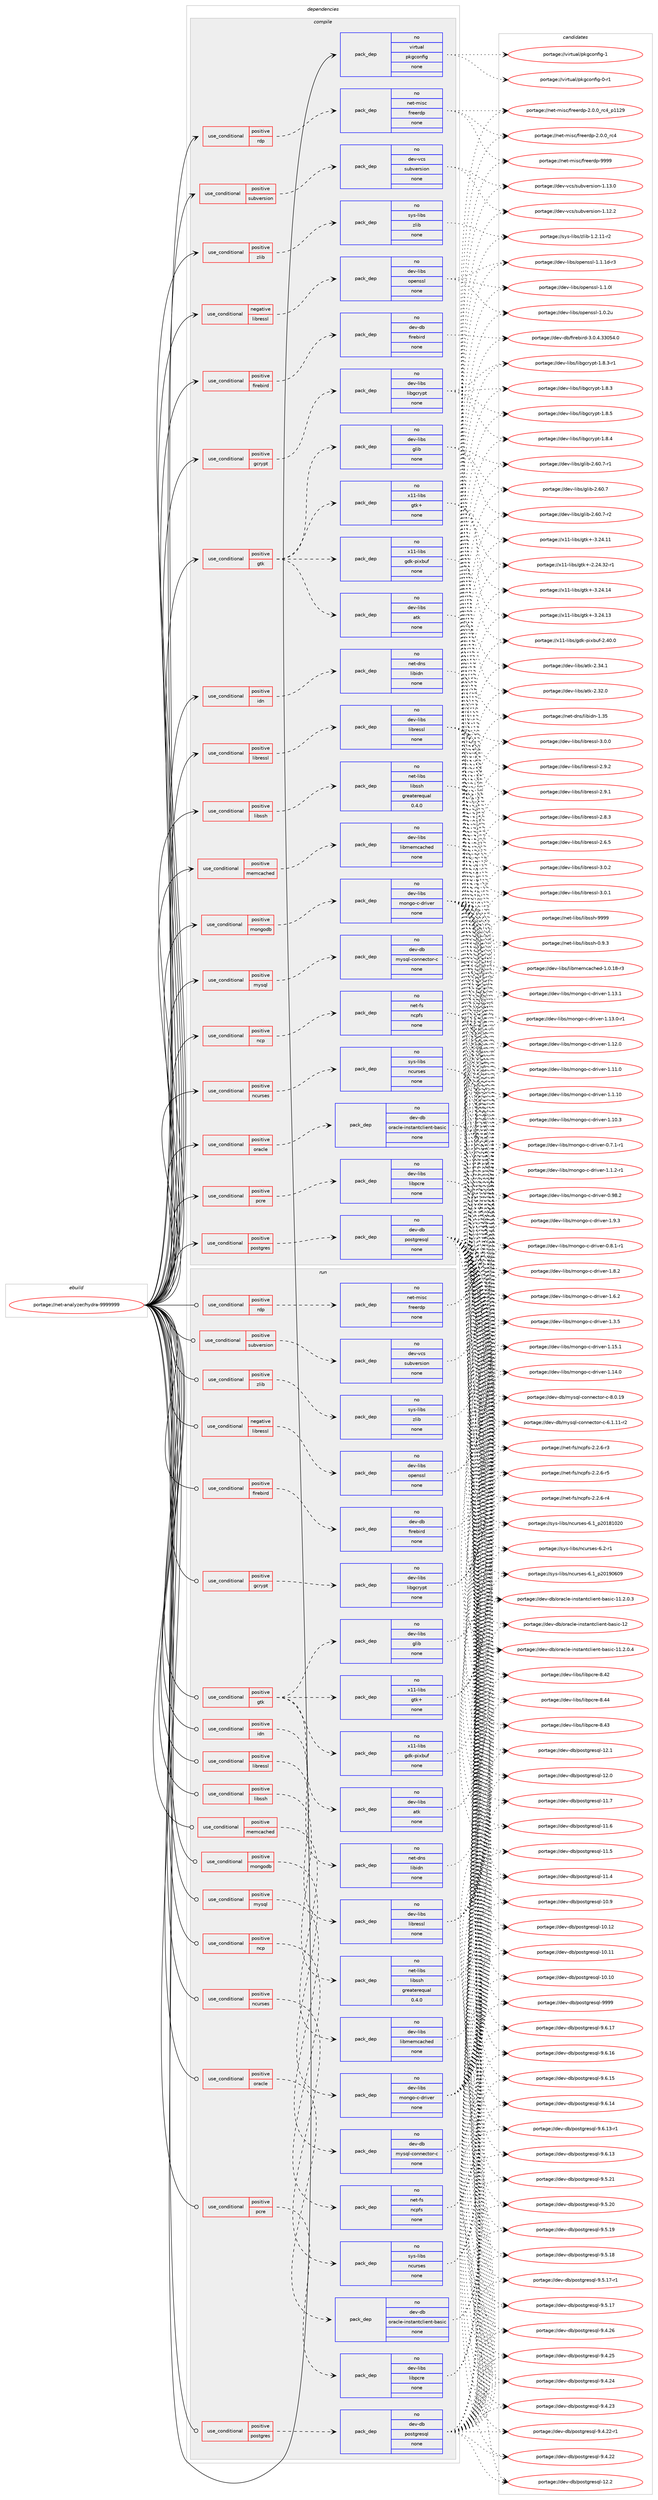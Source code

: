 digraph prolog {

# *************
# Graph options
# *************

newrank=true;
concentrate=true;
compound=true;
graph [rankdir=LR,fontname=Helvetica,fontsize=10,ranksep=1.5];#, ranksep=2.5, nodesep=0.2];
edge  [arrowhead=vee];
node  [fontname=Helvetica,fontsize=10];

# **********
# The ebuild
# **********

subgraph cluster_leftcol {
color=gray;
rank=same;
label=<<i>ebuild</i>>;
id [label="portage://net-analyzer/hydra-9999999", color=red, width=4, href="../net-analyzer/hydra-9999999.svg"];
}

# ****************
# The dependencies
# ****************

subgraph cluster_midcol {
color=gray;
label=<<i>dependencies</i>>;
subgraph cluster_compile {
fillcolor="#eeeeee";
style=filled;
label=<<i>compile</i>>;
subgraph cond24870 {
dependency107085 [label=<<TABLE BORDER="0" CELLBORDER="1" CELLSPACING="0" CELLPADDING="4"><TR><TD ROWSPAN="3" CELLPADDING="10">use_conditional</TD></TR><TR><TD>negative</TD></TR><TR><TD>libressl</TD></TR></TABLE>>, shape=none, color=red];
subgraph pack80239 {
dependency107086 [label=<<TABLE BORDER="0" CELLBORDER="1" CELLSPACING="0" CELLPADDING="4" WIDTH="220"><TR><TD ROWSPAN="6" CELLPADDING="30">pack_dep</TD></TR><TR><TD WIDTH="110">no</TD></TR><TR><TD>dev-libs</TD></TR><TR><TD>openssl</TD></TR><TR><TD>none</TD></TR><TR><TD></TD></TR></TABLE>>, shape=none, color=blue];
}
dependency107085:e -> dependency107086:w [weight=20,style="dashed",arrowhead="vee"];
}
id:e -> dependency107085:w [weight=20,style="solid",arrowhead="vee"];
subgraph cond24871 {
dependency107087 [label=<<TABLE BORDER="0" CELLBORDER="1" CELLSPACING="0" CELLPADDING="4"><TR><TD ROWSPAN="3" CELLPADDING="10">use_conditional</TD></TR><TR><TD>positive</TD></TR><TR><TD>firebird</TD></TR></TABLE>>, shape=none, color=red];
subgraph pack80240 {
dependency107088 [label=<<TABLE BORDER="0" CELLBORDER="1" CELLSPACING="0" CELLPADDING="4" WIDTH="220"><TR><TD ROWSPAN="6" CELLPADDING="30">pack_dep</TD></TR><TR><TD WIDTH="110">no</TD></TR><TR><TD>dev-db</TD></TR><TR><TD>firebird</TD></TR><TR><TD>none</TD></TR><TR><TD></TD></TR></TABLE>>, shape=none, color=blue];
}
dependency107087:e -> dependency107088:w [weight=20,style="dashed",arrowhead="vee"];
}
id:e -> dependency107087:w [weight=20,style="solid",arrowhead="vee"];
subgraph cond24872 {
dependency107089 [label=<<TABLE BORDER="0" CELLBORDER="1" CELLSPACING="0" CELLPADDING="4"><TR><TD ROWSPAN="3" CELLPADDING="10">use_conditional</TD></TR><TR><TD>positive</TD></TR><TR><TD>gcrypt</TD></TR></TABLE>>, shape=none, color=red];
subgraph pack80241 {
dependency107090 [label=<<TABLE BORDER="0" CELLBORDER="1" CELLSPACING="0" CELLPADDING="4" WIDTH="220"><TR><TD ROWSPAN="6" CELLPADDING="30">pack_dep</TD></TR><TR><TD WIDTH="110">no</TD></TR><TR><TD>dev-libs</TD></TR><TR><TD>libgcrypt</TD></TR><TR><TD>none</TD></TR><TR><TD></TD></TR></TABLE>>, shape=none, color=blue];
}
dependency107089:e -> dependency107090:w [weight=20,style="dashed",arrowhead="vee"];
}
id:e -> dependency107089:w [weight=20,style="solid",arrowhead="vee"];
subgraph cond24873 {
dependency107091 [label=<<TABLE BORDER="0" CELLBORDER="1" CELLSPACING="0" CELLPADDING="4"><TR><TD ROWSPAN="3" CELLPADDING="10">use_conditional</TD></TR><TR><TD>positive</TD></TR><TR><TD>gtk</TD></TR></TABLE>>, shape=none, color=red];
subgraph pack80242 {
dependency107092 [label=<<TABLE BORDER="0" CELLBORDER="1" CELLSPACING="0" CELLPADDING="4" WIDTH="220"><TR><TD ROWSPAN="6" CELLPADDING="30">pack_dep</TD></TR><TR><TD WIDTH="110">no</TD></TR><TR><TD>dev-libs</TD></TR><TR><TD>atk</TD></TR><TR><TD>none</TD></TR><TR><TD></TD></TR></TABLE>>, shape=none, color=blue];
}
dependency107091:e -> dependency107092:w [weight=20,style="dashed",arrowhead="vee"];
subgraph pack80243 {
dependency107093 [label=<<TABLE BORDER="0" CELLBORDER="1" CELLSPACING="0" CELLPADDING="4" WIDTH="220"><TR><TD ROWSPAN="6" CELLPADDING="30">pack_dep</TD></TR><TR><TD WIDTH="110">no</TD></TR><TR><TD>dev-libs</TD></TR><TR><TD>glib</TD></TR><TR><TD>none</TD></TR><TR><TD></TD></TR></TABLE>>, shape=none, color=blue];
}
dependency107091:e -> dependency107093:w [weight=20,style="dashed",arrowhead="vee"];
subgraph pack80244 {
dependency107094 [label=<<TABLE BORDER="0" CELLBORDER="1" CELLSPACING="0" CELLPADDING="4" WIDTH="220"><TR><TD ROWSPAN="6" CELLPADDING="30">pack_dep</TD></TR><TR><TD WIDTH="110">no</TD></TR><TR><TD>x11-libs</TD></TR><TR><TD>gdk-pixbuf</TD></TR><TR><TD>none</TD></TR><TR><TD></TD></TR></TABLE>>, shape=none, color=blue];
}
dependency107091:e -> dependency107094:w [weight=20,style="dashed",arrowhead="vee"];
subgraph pack80245 {
dependency107095 [label=<<TABLE BORDER="0" CELLBORDER="1" CELLSPACING="0" CELLPADDING="4" WIDTH="220"><TR><TD ROWSPAN="6" CELLPADDING="30">pack_dep</TD></TR><TR><TD WIDTH="110">no</TD></TR><TR><TD>x11-libs</TD></TR><TR><TD>gtk+</TD></TR><TR><TD>none</TD></TR><TR><TD></TD></TR></TABLE>>, shape=none, color=blue];
}
dependency107091:e -> dependency107095:w [weight=20,style="dashed",arrowhead="vee"];
}
id:e -> dependency107091:w [weight=20,style="solid",arrowhead="vee"];
subgraph cond24874 {
dependency107096 [label=<<TABLE BORDER="0" CELLBORDER="1" CELLSPACING="0" CELLPADDING="4"><TR><TD ROWSPAN="3" CELLPADDING="10">use_conditional</TD></TR><TR><TD>positive</TD></TR><TR><TD>idn</TD></TR></TABLE>>, shape=none, color=red];
subgraph pack80246 {
dependency107097 [label=<<TABLE BORDER="0" CELLBORDER="1" CELLSPACING="0" CELLPADDING="4" WIDTH="220"><TR><TD ROWSPAN="6" CELLPADDING="30">pack_dep</TD></TR><TR><TD WIDTH="110">no</TD></TR><TR><TD>net-dns</TD></TR><TR><TD>libidn</TD></TR><TR><TD>none</TD></TR><TR><TD></TD></TR></TABLE>>, shape=none, color=blue];
}
dependency107096:e -> dependency107097:w [weight=20,style="dashed",arrowhead="vee"];
}
id:e -> dependency107096:w [weight=20,style="solid",arrowhead="vee"];
subgraph cond24875 {
dependency107098 [label=<<TABLE BORDER="0" CELLBORDER="1" CELLSPACING="0" CELLPADDING="4"><TR><TD ROWSPAN="3" CELLPADDING="10">use_conditional</TD></TR><TR><TD>positive</TD></TR><TR><TD>libressl</TD></TR></TABLE>>, shape=none, color=red];
subgraph pack80247 {
dependency107099 [label=<<TABLE BORDER="0" CELLBORDER="1" CELLSPACING="0" CELLPADDING="4" WIDTH="220"><TR><TD ROWSPAN="6" CELLPADDING="30">pack_dep</TD></TR><TR><TD WIDTH="110">no</TD></TR><TR><TD>dev-libs</TD></TR><TR><TD>libressl</TD></TR><TR><TD>none</TD></TR><TR><TD></TD></TR></TABLE>>, shape=none, color=blue];
}
dependency107098:e -> dependency107099:w [weight=20,style="dashed",arrowhead="vee"];
}
id:e -> dependency107098:w [weight=20,style="solid",arrowhead="vee"];
subgraph cond24876 {
dependency107100 [label=<<TABLE BORDER="0" CELLBORDER="1" CELLSPACING="0" CELLPADDING="4"><TR><TD ROWSPAN="3" CELLPADDING="10">use_conditional</TD></TR><TR><TD>positive</TD></TR><TR><TD>libssh</TD></TR></TABLE>>, shape=none, color=red];
subgraph pack80248 {
dependency107101 [label=<<TABLE BORDER="0" CELLBORDER="1" CELLSPACING="0" CELLPADDING="4" WIDTH="220"><TR><TD ROWSPAN="6" CELLPADDING="30">pack_dep</TD></TR><TR><TD WIDTH="110">no</TD></TR><TR><TD>net-libs</TD></TR><TR><TD>libssh</TD></TR><TR><TD>greaterequal</TD></TR><TR><TD>0.4.0</TD></TR></TABLE>>, shape=none, color=blue];
}
dependency107100:e -> dependency107101:w [weight=20,style="dashed",arrowhead="vee"];
}
id:e -> dependency107100:w [weight=20,style="solid",arrowhead="vee"];
subgraph cond24877 {
dependency107102 [label=<<TABLE BORDER="0" CELLBORDER="1" CELLSPACING="0" CELLPADDING="4"><TR><TD ROWSPAN="3" CELLPADDING="10">use_conditional</TD></TR><TR><TD>positive</TD></TR><TR><TD>memcached</TD></TR></TABLE>>, shape=none, color=red];
subgraph pack80249 {
dependency107103 [label=<<TABLE BORDER="0" CELLBORDER="1" CELLSPACING="0" CELLPADDING="4" WIDTH="220"><TR><TD ROWSPAN="6" CELLPADDING="30">pack_dep</TD></TR><TR><TD WIDTH="110">no</TD></TR><TR><TD>dev-libs</TD></TR><TR><TD>libmemcached</TD></TR><TR><TD>none</TD></TR><TR><TD></TD></TR></TABLE>>, shape=none, color=blue];
}
dependency107102:e -> dependency107103:w [weight=20,style="dashed",arrowhead="vee"];
}
id:e -> dependency107102:w [weight=20,style="solid",arrowhead="vee"];
subgraph cond24878 {
dependency107104 [label=<<TABLE BORDER="0" CELLBORDER="1" CELLSPACING="0" CELLPADDING="4"><TR><TD ROWSPAN="3" CELLPADDING="10">use_conditional</TD></TR><TR><TD>positive</TD></TR><TR><TD>mongodb</TD></TR></TABLE>>, shape=none, color=red];
subgraph pack80250 {
dependency107105 [label=<<TABLE BORDER="0" CELLBORDER="1" CELLSPACING="0" CELLPADDING="4" WIDTH="220"><TR><TD ROWSPAN="6" CELLPADDING="30">pack_dep</TD></TR><TR><TD WIDTH="110">no</TD></TR><TR><TD>dev-libs</TD></TR><TR><TD>mongo-c-driver</TD></TR><TR><TD>none</TD></TR><TR><TD></TD></TR></TABLE>>, shape=none, color=blue];
}
dependency107104:e -> dependency107105:w [weight=20,style="dashed",arrowhead="vee"];
}
id:e -> dependency107104:w [weight=20,style="solid",arrowhead="vee"];
subgraph cond24879 {
dependency107106 [label=<<TABLE BORDER="0" CELLBORDER="1" CELLSPACING="0" CELLPADDING="4"><TR><TD ROWSPAN="3" CELLPADDING="10">use_conditional</TD></TR><TR><TD>positive</TD></TR><TR><TD>mysql</TD></TR></TABLE>>, shape=none, color=red];
subgraph pack80251 {
dependency107107 [label=<<TABLE BORDER="0" CELLBORDER="1" CELLSPACING="0" CELLPADDING="4" WIDTH="220"><TR><TD ROWSPAN="6" CELLPADDING="30">pack_dep</TD></TR><TR><TD WIDTH="110">no</TD></TR><TR><TD>dev-db</TD></TR><TR><TD>mysql-connector-c</TD></TR><TR><TD>none</TD></TR><TR><TD></TD></TR></TABLE>>, shape=none, color=blue];
}
dependency107106:e -> dependency107107:w [weight=20,style="dashed",arrowhead="vee"];
}
id:e -> dependency107106:w [weight=20,style="solid",arrowhead="vee"];
subgraph cond24880 {
dependency107108 [label=<<TABLE BORDER="0" CELLBORDER="1" CELLSPACING="0" CELLPADDING="4"><TR><TD ROWSPAN="3" CELLPADDING="10">use_conditional</TD></TR><TR><TD>positive</TD></TR><TR><TD>ncp</TD></TR></TABLE>>, shape=none, color=red];
subgraph pack80252 {
dependency107109 [label=<<TABLE BORDER="0" CELLBORDER="1" CELLSPACING="0" CELLPADDING="4" WIDTH="220"><TR><TD ROWSPAN="6" CELLPADDING="30">pack_dep</TD></TR><TR><TD WIDTH="110">no</TD></TR><TR><TD>net-fs</TD></TR><TR><TD>ncpfs</TD></TR><TR><TD>none</TD></TR><TR><TD></TD></TR></TABLE>>, shape=none, color=blue];
}
dependency107108:e -> dependency107109:w [weight=20,style="dashed",arrowhead="vee"];
}
id:e -> dependency107108:w [weight=20,style="solid",arrowhead="vee"];
subgraph cond24881 {
dependency107110 [label=<<TABLE BORDER="0" CELLBORDER="1" CELLSPACING="0" CELLPADDING="4"><TR><TD ROWSPAN="3" CELLPADDING="10">use_conditional</TD></TR><TR><TD>positive</TD></TR><TR><TD>ncurses</TD></TR></TABLE>>, shape=none, color=red];
subgraph pack80253 {
dependency107111 [label=<<TABLE BORDER="0" CELLBORDER="1" CELLSPACING="0" CELLPADDING="4" WIDTH="220"><TR><TD ROWSPAN="6" CELLPADDING="30">pack_dep</TD></TR><TR><TD WIDTH="110">no</TD></TR><TR><TD>sys-libs</TD></TR><TR><TD>ncurses</TD></TR><TR><TD>none</TD></TR><TR><TD></TD></TR></TABLE>>, shape=none, color=blue];
}
dependency107110:e -> dependency107111:w [weight=20,style="dashed",arrowhead="vee"];
}
id:e -> dependency107110:w [weight=20,style="solid",arrowhead="vee"];
subgraph cond24882 {
dependency107112 [label=<<TABLE BORDER="0" CELLBORDER="1" CELLSPACING="0" CELLPADDING="4"><TR><TD ROWSPAN="3" CELLPADDING="10">use_conditional</TD></TR><TR><TD>positive</TD></TR><TR><TD>oracle</TD></TR></TABLE>>, shape=none, color=red];
subgraph pack80254 {
dependency107113 [label=<<TABLE BORDER="0" CELLBORDER="1" CELLSPACING="0" CELLPADDING="4" WIDTH="220"><TR><TD ROWSPAN="6" CELLPADDING="30">pack_dep</TD></TR><TR><TD WIDTH="110">no</TD></TR><TR><TD>dev-db</TD></TR><TR><TD>oracle-instantclient-basic</TD></TR><TR><TD>none</TD></TR><TR><TD></TD></TR></TABLE>>, shape=none, color=blue];
}
dependency107112:e -> dependency107113:w [weight=20,style="dashed",arrowhead="vee"];
}
id:e -> dependency107112:w [weight=20,style="solid",arrowhead="vee"];
subgraph cond24883 {
dependency107114 [label=<<TABLE BORDER="0" CELLBORDER="1" CELLSPACING="0" CELLPADDING="4"><TR><TD ROWSPAN="3" CELLPADDING="10">use_conditional</TD></TR><TR><TD>positive</TD></TR><TR><TD>pcre</TD></TR></TABLE>>, shape=none, color=red];
subgraph pack80255 {
dependency107115 [label=<<TABLE BORDER="0" CELLBORDER="1" CELLSPACING="0" CELLPADDING="4" WIDTH="220"><TR><TD ROWSPAN="6" CELLPADDING="30">pack_dep</TD></TR><TR><TD WIDTH="110">no</TD></TR><TR><TD>dev-libs</TD></TR><TR><TD>libpcre</TD></TR><TR><TD>none</TD></TR><TR><TD></TD></TR></TABLE>>, shape=none, color=blue];
}
dependency107114:e -> dependency107115:w [weight=20,style="dashed",arrowhead="vee"];
}
id:e -> dependency107114:w [weight=20,style="solid",arrowhead="vee"];
subgraph cond24884 {
dependency107116 [label=<<TABLE BORDER="0" CELLBORDER="1" CELLSPACING="0" CELLPADDING="4"><TR><TD ROWSPAN="3" CELLPADDING="10">use_conditional</TD></TR><TR><TD>positive</TD></TR><TR><TD>postgres</TD></TR></TABLE>>, shape=none, color=red];
subgraph pack80256 {
dependency107117 [label=<<TABLE BORDER="0" CELLBORDER="1" CELLSPACING="0" CELLPADDING="4" WIDTH="220"><TR><TD ROWSPAN="6" CELLPADDING="30">pack_dep</TD></TR><TR><TD WIDTH="110">no</TD></TR><TR><TD>dev-db</TD></TR><TR><TD>postgresql</TD></TR><TR><TD>none</TD></TR><TR><TD></TD></TR></TABLE>>, shape=none, color=blue];
}
dependency107116:e -> dependency107117:w [weight=20,style="dashed",arrowhead="vee"];
}
id:e -> dependency107116:w [weight=20,style="solid",arrowhead="vee"];
subgraph cond24885 {
dependency107118 [label=<<TABLE BORDER="0" CELLBORDER="1" CELLSPACING="0" CELLPADDING="4"><TR><TD ROWSPAN="3" CELLPADDING="10">use_conditional</TD></TR><TR><TD>positive</TD></TR><TR><TD>rdp</TD></TR></TABLE>>, shape=none, color=red];
subgraph pack80257 {
dependency107119 [label=<<TABLE BORDER="0" CELLBORDER="1" CELLSPACING="0" CELLPADDING="4" WIDTH="220"><TR><TD ROWSPAN="6" CELLPADDING="30">pack_dep</TD></TR><TR><TD WIDTH="110">no</TD></TR><TR><TD>net-misc</TD></TR><TR><TD>freerdp</TD></TR><TR><TD>none</TD></TR><TR><TD></TD></TR></TABLE>>, shape=none, color=blue];
}
dependency107118:e -> dependency107119:w [weight=20,style="dashed",arrowhead="vee"];
}
id:e -> dependency107118:w [weight=20,style="solid",arrowhead="vee"];
subgraph cond24886 {
dependency107120 [label=<<TABLE BORDER="0" CELLBORDER="1" CELLSPACING="0" CELLPADDING="4"><TR><TD ROWSPAN="3" CELLPADDING="10">use_conditional</TD></TR><TR><TD>positive</TD></TR><TR><TD>subversion</TD></TR></TABLE>>, shape=none, color=red];
subgraph pack80258 {
dependency107121 [label=<<TABLE BORDER="0" CELLBORDER="1" CELLSPACING="0" CELLPADDING="4" WIDTH="220"><TR><TD ROWSPAN="6" CELLPADDING="30">pack_dep</TD></TR><TR><TD WIDTH="110">no</TD></TR><TR><TD>dev-vcs</TD></TR><TR><TD>subversion</TD></TR><TR><TD>none</TD></TR><TR><TD></TD></TR></TABLE>>, shape=none, color=blue];
}
dependency107120:e -> dependency107121:w [weight=20,style="dashed",arrowhead="vee"];
}
id:e -> dependency107120:w [weight=20,style="solid",arrowhead="vee"];
subgraph cond24887 {
dependency107122 [label=<<TABLE BORDER="0" CELLBORDER="1" CELLSPACING="0" CELLPADDING="4"><TR><TD ROWSPAN="3" CELLPADDING="10">use_conditional</TD></TR><TR><TD>positive</TD></TR><TR><TD>zlib</TD></TR></TABLE>>, shape=none, color=red];
subgraph pack80259 {
dependency107123 [label=<<TABLE BORDER="0" CELLBORDER="1" CELLSPACING="0" CELLPADDING="4" WIDTH="220"><TR><TD ROWSPAN="6" CELLPADDING="30">pack_dep</TD></TR><TR><TD WIDTH="110">no</TD></TR><TR><TD>sys-libs</TD></TR><TR><TD>zlib</TD></TR><TR><TD>none</TD></TR><TR><TD></TD></TR></TABLE>>, shape=none, color=blue];
}
dependency107122:e -> dependency107123:w [weight=20,style="dashed",arrowhead="vee"];
}
id:e -> dependency107122:w [weight=20,style="solid",arrowhead="vee"];
subgraph pack80260 {
dependency107124 [label=<<TABLE BORDER="0" CELLBORDER="1" CELLSPACING="0" CELLPADDING="4" WIDTH="220"><TR><TD ROWSPAN="6" CELLPADDING="30">pack_dep</TD></TR><TR><TD WIDTH="110">no</TD></TR><TR><TD>virtual</TD></TR><TR><TD>pkgconfig</TD></TR><TR><TD>none</TD></TR><TR><TD></TD></TR></TABLE>>, shape=none, color=blue];
}
id:e -> dependency107124:w [weight=20,style="solid",arrowhead="vee"];
}
subgraph cluster_compileandrun {
fillcolor="#eeeeee";
style=filled;
label=<<i>compile and run</i>>;
}
subgraph cluster_run {
fillcolor="#eeeeee";
style=filled;
label=<<i>run</i>>;
subgraph cond24888 {
dependency107125 [label=<<TABLE BORDER="0" CELLBORDER="1" CELLSPACING="0" CELLPADDING="4"><TR><TD ROWSPAN="3" CELLPADDING="10">use_conditional</TD></TR><TR><TD>negative</TD></TR><TR><TD>libressl</TD></TR></TABLE>>, shape=none, color=red];
subgraph pack80261 {
dependency107126 [label=<<TABLE BORDER="0" CELLBORDER="1" CELLSPACING="0" CELLPADDING="4" WIDTH="220"><TR><TD ROWSPAN="6" CELLPADDING="30">pack_dep</TD></TR><TR><TD WIDTH="110">no</TD></TR><TR><TD>dev-libs</TD></TR><TR><TD>openssl</TD></TR><TR><TD>none</TD></TR><TR><TD></TD></TR></TABLE>>, shape=none, color=blue];
}
dependency107125:e -> dependency107126:w [weight=20,style="dashed",arrowhead="vee"];
}
id:e -> dependency107125:w [weight=20,style="solid",arrowhead="odot"];
subgraph cond24889 {
dependency107127 [label=<<TABLE BORDER="0" CELLBORDER="1" CELLSPACING="0" CELLPADDING="4"><TR><TD ROWSPAN="3" CELLPADDING="10">use_conditional</TD></TR><TR><TD>positive</TD></TR><TR><TD>firebird</TD></TR></TABLE>>, shape=none, color=red];
subgraph pack80262 {
dependency107128 [label=<<TABLE BORDER="0" CELLBORDER="1" CELLSPACING="0" CELLPADDING="4" WIDTH="220"><TR><TD ROWSPAN="6" CELLPADDING="30">pack_dep</TD></TR><TR><TD WIDTH="110">no</TD></TR><TR><TD>dev-db</TD></TR><TR><TD>firebird</TD></TR><TR><TD>none</TD></TR><TR><TD></TD></TR></TABLE>>, shape=none, color=blue];
}
dependency107127:e -> dependency107128:w [weight=20,style="dashed",arrowhead="vee"];
}
id:e -> dependency107127:w [weight=20,style="solid",arrowhead="odot"];
subgraph cond24890 {
dependency107129 [label=<<TABLE BORDER="0" CELLBORDER="1" CELLSPACING="0" CELLPADDING="4"><TR><TD ROWSPAN="3" CELLPADDING="10">use_conditional</TD></TR><TR><TD>positive</TD></TR><TR><TD>gcrypt</TD></TR></TABLE>>, shape=none, color=red];
subgraph pack80263 {
dependency107130 [label=<<TABLE BORDER="0" CELLBORDER="1" CELLSPACING="0" CELLPADDING="4" WIDTH="220"><TR><TD ROWSPAN="6" CELLPADDING="30">pack_dep</TD></TR><TR><TD WIDTH="110">no</TD></TR><TR><TD>dev-libs</TD></TR><TR><TD>libgcrypt</TD></TR><TR><TD>none</TD></TR><TR><TD></TD></TR></TABLE>>, shape=none, color=blue];
}
dependency107129:e -> dependency107130:w [weight=20,style="dashed",arrowhead="vee"];
}
id:e -> dependency107129:w [weight=20,style="solid",arrowhead="odot"];
subgraph cond24891 {
dependency107131 [label=<<TABLE BORDER="0" CELLBORDER="1" CELLSPACING="0" CELLPADDING="4"><TR><TD ROWSPAN="3" CELLPADDING="10">use_conditional</TD></TR><TR><TD>positive</TD></TR><TR><TD>gtk</TD></TR></TABLE>>, shape=none, color=red];
subgraph pack80264 {
dependency107132 [label=<<TABLE BORDER="0" CELLBORDER="1" CELLSPACING="0" CELLPADDING="4" WIDTH="220"><TR><TD ROWSPAN="6" CELLPADDING="30">pack_dep</TD></TR><TR><TD WIDTH="110">no</TD></TR><TR><TD>dev-libs</TD></TR><TR><TD>atk</TD></TR><TR><TD>none</TD></TR><TR><TD></TD></TR></TABLE>>, shape=none, color=blue];
}
dependency107131:e -> dependency107132:w [weight=20,style="dashed",arrowhead="vee"];
subgraph pack80265 {
dependency107133 [label=<<TABLE BORDER="0" CELLBORDER="1" CELLSPACING="0" CELLPADDING="4" WIDTH="220"><TR><TD ROWSPAN="6" CELLPADDING="30">pack_dep</TD></TR><TR><TD WIDTH="110">no</TD></TR><TR><TD>dev-libs</TD></TR><TR><TD>glib</TD></TR><TR><TD>none</TD></TR><TR><TD></TD></TR></TABLE>>, shape=none, color=blue];
}
dependency107131:e -> dependency107133:w [weight=20,style="dashed",arrowhead="vee"];
subgraph pack80266 {
dependency107134 [label=<<TABLE BORDER="0" CELLBORDER="1" CELLSPACING="0" CELLPADDING="4" WIDTH="220"><TR><TD ROWSPAN="6" CELLPADDING="30">pack_dep</TD></TR><TR><TD WIDTH="110">no</TD></TR><TR><TD>x11-libs</TD></TR><TR><TD>gdk-pixbuf</TD></TR><TR><TD>none</TD></TR><TR><TD></TD></TR></TABLE>>, shape=none, color=blue];
}
dependency107131:e -> dependency107134:w [weight=20,style="dashed",arrowhead="vee"];
subgraph pack80267 {
dependency107135 [label=<<TABLE BORDER="0" CELLBORDER="1" CELLSPACING="0" CELLPADDING="4" WIDTH="220"><TR><TD ROWSPAN="6" CELLPADDING="30">pack_dep</TD></TR><TR><TD WIDTH="110">no</TD></TR><TR><TD>x11-libs</TD></TR><TR><TD>gtk+</TD></TR><TR><TD>none</TD></TR><TR><TD></TD></TR></TABLE>>, shape=none, color=blue];
}
dependency107131:e -> dependency107135:w [weight=20,style="dashed",arrowhead="vee"];
}
id:e -> dependency107131:w [weight=20,style="solid",arrowhead="odot"];
subgraph cond24892 {
dependency107136 [label=<<TABLE BORDER="0" CELLBORDER="1" CELLSPACING="0" CELLPADDING="4"><TR><TD ROWSPAN="3" CELLPADDING="10">use_conditional</TD></TR><TR><TD>positive</TD></TR><TR><TD>idn</TD></TR></TABLE>>, shape=none, color=red];
subgraph pack80268 {
dependency107137 [label=<<TABLE BORDER="0" CELLBORDER="1" CELLSPACING="0" CELLPADDING="4" WIDTH="220"><TR><TD ROWSPAN="6" CELLPADDING="30">pack_dep</TD></TR><TR><TD WIDTH="110">no</TD></TR><TR><TD>net-dns</TD></TR><TR><TD>libidn</TD></TR><TR><TD>none</TD></TR><TR><TD></TD></TR></TABLE>>, shape=none, color=blue];
}
dependency107136:e -> dependency107137:w [weight=20,style="dashed",arrowhead="vee"];
}
id:e -> dependency107136:w [weight=20,style="solid",arrowhead="odot"];
subgraph cond24893 {
dependency107138 [label=<<TABLE BORDER="0" CELLBORDER="1" CELLSPACING="0" CELLPADDING="4"><TR><TD ROWSPAN="3" CELLPADDING="10">use_conditional</TD></TR><TR><TD>positive</TD></TR><TR><TD>libressl</TD></TR></TABLE>>, shape=none, color=red];
subgraph pack80269 {
dependency107139 [label=<<TABLE BORDER="0" CELLBORDER="1" CELLSPACING="0" CELLPADDING="4" WIDTH="220"><TR><TD ROWSPAN="6" CELLPADDING="30">pack_dep</TD></TR><TR><TD WIDTH="110">no</TD></TR><TR><TD>dev-libs</TD></TR><TR><TD>libressl</TD></TR><TR><TD>none</TD></TR><TR><TD></TD></TR></TABLE>>, shape=none, color=blue];
}
dependency107138:e -> dependency107139:w [weight=20,style="dashed",arrowhead="vee"];
}
id:e -> dependency107138:w [weight=20,style="solid",arrowhead="odot"];
subgraph cond24894 {
dependency107140 [label=<<TABLE BORDER="0" CELLBORDER="1" CELLSPACING="0" CELLPADDING="4"><TR><TD ROWSPAN="3" CELLPADDING="10">use_conditional</TD></TR><TR><TD>positive</TD></TR><TR><TD>libssh</TD></TR></TABLE>>, shape=none, color=red];
subgraph pack80270 {
dependency107141 [label=<<TABLE BORDER="0" CELLBORDER="1" CELLSPACING="0" CELLPADDING="4" WIDTH="220"><TR><TD ROWSPAN="6" CELLPADDING="30">pack_dep</TD></TR><TR><TD WIDTH="110">no</TD></TR><TR><TD>net-libs</TD></TR><TR><TD>libssh</TD></TR><TR><TD>greaterequal</TD></TR><TR><TD>0.4.0</TD></TR></TABLE>>, shape=none, color=blue];
}
dependency107140:e -> dependency107141:w [weight=20,style="dashed",arrowhead="vee"];
}
id:e -> dependency107140:w [weight=20,style="solid",arrowhead="odot"];
subgraph cond24895 {
dependency107142 [label=<<TABLE BORDER="0" CELLBORDER="1" CELLSPACING="0" CELLPADDING="4"><TR><TD ROWSPAN="3" CELLPADDING="10">use_conditional</TD></TR><TR><TD>positive</TD></TR><TR><TD>memcached</TD></TR></TABLE>>, shape=none, color=red];
subgraph pack80271 {
dependency107143 [label=<<TABLE BORDER="0" CELLBORDER="1" CELLSPACING="0" CELLPADDING="4" WIDTH="220"><TR><TD ROWSPAN="6" CELLPADDING="30">pack_dep</TD></TR><TR><TD WIDTH="110">no</TD></TR><TR><TD>dev-libs</TD></TR><TR><TD>libmemcached</TD></TR><TR><TD>none</TD></TR><TR><TD></TD></TR></TABLE>>, shape=none, color=blue];
}
dependency107142:e -> dependency107143:w [weight=20,style="dashed",arrowhead="vee"];
}
id:e -> dependency107142:w [weight=20,style="solid",arrowhead="odot"];
subgraph cond24896 {
dependency107144 [label=<<TABLE BORDER="0" CELLBORDER="1" CELLSPACING="0" CELLPADDING="4"><TR><TD ROWSPAN="3" CELLPADDING="10">use_conditional</TD></TR><TR><TD>positive</TD></TR><TR><TD>mongodb</TD></TR></TABLE>>, shape=none, color=red];
subgraph pack80272 {
dependency107145 [label=<<TABLE BORDER="0" CELLBORDER="1" CELLSPACING="0" CELLPADDING="4" WIDTH="220"><TR><TD ROWSPAN="6" CELLPADDING="30">pack_dep</TD></TR><TR><TD WIDTH="110">no</TD></TR><TR><TD>dev-libs</TD></TR><TR><TD>mongo-c-driver</TD></TR><TR><TD>none</TD></TR><TR><TD></TD></TR></TABLE>>, shape=none, color=blue];
}
dependency107144:e -> dependency107145:w [weight=20,style="dashed",arrowhead="vee"];
}
id:e -> dependency107144:w [weight=20,style="solid",arrowhead="odot"];
subgraph cond24897 {
dependency107146 [label=<<TABLE BORDER="0" CELLBORDER="1" CELLSPACING="0" CELLPADDING="4"><TR><TD ROWSPAN="3" CELLPADDING="10">use_conditional</TD></TR><TR><TD>positive</TD></TR><TR><TD>mysql</TD></TR></TABLE>>, shape=none, color=red];
subgraph pack80273 {
dependency107147 [label=<<TABLE BORDER="0" CELLBORDER="1" CELLSPACING="0" CELLPADDING="4" WIDTH="220"><TR><TD ROWSPAN="6" CELLPADDING="30">pack_dep</TD></TR><TR><TD WIDTH="110">no</TD></TR><TR><TD>dev-db</TD></TR><TR><TD>mysql-connector-c</TD></TR><TR><TD>none</TD></TR><TR><TD></TD></TR></TABLE>>, shape=none, color=blue];
}
dependency107146:e -> dependency107147:w [weight=20,style="dashed",arrowhead="vee"];
}
id:e -> dependency107146:w [weight=20,style="solid",arrowhead="odot"];
subgraph cond24898 {
dependency107148 [label=<<TABLE BORDER="0" CELLBORDER="1" CELLSPACING="0" CELLPADDING="4"><TR><TD ROWSPAN="3" CELLPADDING="10">use_conditional</TD></TR><TR><TD>positive</TD></TR><TR><TD>ncp</TD></TR></TABLE>>, shape=none, color=red];
subgraph pack80274 {
dependency107149 [label=<<TABLE BORDER="0" CELLBORDER="1" CELLSPACING="0" CELLPADDING="4" WIDTH="220"><TR><TD ROWSPAN="6" CELLPADDING="30">pack_dep</TD></TR><TR><TD WIDTH="110">no</TD></TR><TR><TD>net-fs</TD></TR><TR><TD>ncpfs</TD></TR><TR><TD>none</TD></TR><TR><TD></TD></TR></TABLE>>, shape=none, color=blue];
}
dependency107148:e -> dependency107149:w [weight=20,style="dashed",arrowhead="vee"];
}
id:e -> dependency107148:w [weight=20,style="solid",arrowhead="odot"];
subgraph cond24899 {
dependency107150 [label=<<TABLE BORDER="0" CELLBORDER="1" CELLSPACING="0" CELLPADDING="4"><TR><TD ROWSPAN="3" CELLPADDING="10">use_conditional</TD></TR><TR><TD>positive</TD></TR><TR><TD>ncurses</TD></TR></TABLE>>, shape=none, color=red];
subgraph pack80275 {
dependency107151 [label=<<TABLE BORDER="0" CELLBORDER="1" CELLSPACING="0" CELLPADDING="4" WIDTH="220"><TR><TD ROWSPAN="6" CELLPADDING="30">pack_dep</TD></TR><TR><TD WIDTH="110">no</TD></TR><TR><TD>sys-libs</TD></TR><TR><TD>ncurses</TD></TR><TR><TD>none</TD></TR><TR><TD></TD></TR></TABLE>>, shape=none, color=blue];
}
dependency107150:e -> dependency107151:w [weight=20,style="dashed",arrowhead="vee"];
}
id:e -> dependency107150:w [weight=20,style="solid",arrowhead="odot"];
subgraph cond24900 {
dependency107152 [label=<<TABLE BORDER="0" CELLBORDER="1" CELLSPACING="0" CELLPADDING="4"><TR><TD ROWSPAN="3" CELLPADDING="10">use_conditional</TD></TR><TR><TD>positive</TD></TR><TR><TD>oracle</TD></TR></TABLE>>, shape=none, color=red];
subgraph pack80276 {
dependency107153 [label=<<TABLE BORDER="0" CELLBORDER="1" CELLSPACING="0" CELLPADDING="4" WIDTH="220"><TR><TD ROWSPAN="6" CELLPADDING="30">pack_dep</TD></TR><TR><TD WIDTH="110">no</TD></TR><TR><TD>dev-db</TD></TR><TR><TD>oracle-instantclient-basic</TD></TR><TR><TD>none</TD></TR><TR><TD></TD></TR></TABLE>>, shape=none, color=blue];
}
dependency107152:e -> dependency107153:w [weight=20,style="dashed",arrowhead="vee"];
}
id:e -> dependency107152:w [weight=20,style="solid",arrowhead="odot"];
subgraph cond24901 {
dependency107154 [label=<<TABLE BORDER="0" CELLBORDER="1" CELLSPACING="0" CELLPADDING="4"><TR><TD ROWSPAN="3" CELLPADDING="10">use_conditional</TD></TR><TR><TD>positive</TD></TR><TR><TD>pcre</TD></TR></TABLE>>, shape=none, color=red];
subgraph pack80277 {
dependency107155 [label=<<TABLE BORDER="0" CELLBORDER="1" CELLSPACING="0" CELLPADDING="4" WIDTH="220"><TR><TD ROWSPAN="6" CELLPADDING="30">pack_dep</TD></TR><TR><TD WIDTH="110">no</TD></TR><TR><TD>dev-libs</TD></TR><TR><TD>libpcre</TD></TR><TR><TD>none</TD></TR><TR><TD></TD></TR></TABLE>>, shape=none, color=blue];
}
dependency107154:e -> dependency107155:w [weight=20,style="dashed",arrowhead="vee"];
}
id:e -> dependency107154:w [weight=20,style="solid",arrowhead="odot"];
subgraph cond24902 {
dependency107156 [label=<<TABLE BORDER="0" CELLBORDER="1" CELLSPACING="0" CELLPADDING="4"><TR><TD ROWSPAN="3" CELLPADDING="10">use_conditional</TD></TR><TR><TD>positive</TD></TR><TR><TD>postgres</TD></TR></TABLE>>, shape=none, color=red];
subgraph pack80278 {
dependency107157 [label=<<TABLE BORDER="0" CELLBORDER="1" CELLSPACING="0" CELLPADDING="4" WIDTH="220"><TR><TD ROWSPAN="6" CELLPADDING="30">pack_dep</TD></TR><TR><TD WIDTH="110">no</TD></TR><TR><TD>dev-db</TD></TR><TR><TD>postgresql</TD></TR><TR><TD>none</TD></TR><TR><TD></TD></TR></TABLE>>, shape=none, color=blue];
}
dependency107156:e -> dependency107157:w [weight=20,style="dashed",arrowhead="vee"];
}
id:e -> dependency107156:w [weight=20,style="solid",arrowhead="odot"];
subgraph cond24903 {
dependency107158 [label=<<TABLE BORDER="0" CELLBORDER="1" CELLSPACING="0" CELLPADDING="4"><TR><TD ROWSPAN="3" CELLPADDING="10">use_conditional</TD></TR><TR><TD>positive</TD></TR><TR><TD>rdp</TD></TR></TABLE>>, shape=none, color=red];
subgraph pack80279 {
dependency107159 [label=<<TABLE BORDER="0" CELLBORDER="1" CELLSPACING="0" CELLPADDING="4" WIDTH="220"><TR><TD ROWSPAN="6" CELLPADDING="30">pack_dep</TD></TR><TR><TD WIDTH="110">no</TD></TR><TR><TD>net-misc</TD></TR><TR><TD>freerdp</TD></TR><TR><TD>none</TD></TR><TR><TD></TD></TR></TABLE>>, shape=none, color=blue];
}
dependency107158:e -> dependency107159:w [weight=20,style="dashed",arrowhead="vee"];
}
id:e -> dependency107158:w [weight=20,style="solid",arrowhead="odot"];
subgraph cond24904 {
dependency107160 [label=<<TABLE BORDER="0" CELLBORDER="1" CELLSPACING="0" CELLPADDING="4"><TR><TD ROWSPAN="3" CELLPADDING="10">use_conditional</TD></TR><TR><TD>positive</TD></TR><TR><TD>subversion</TD></TR></TABLE>>, shape=none, color=red];
subgraph pack80280 {
dependency107161 [label=<<TABLE BORDER="0" CELLBORDER="1" CELLSPACING="0" CELLPADDING="4" WIDTH="220"><TR><TD ROWSPAN="6" CELLPADDING="30">pack_dep</TD></TR><TR><TD WIDTH="110">no</TD></TR><TR><TD>dev-vcs</TD></TR><TR><TD>subversion</TD></TR><TR><TD>none</TD></TR><TR><TD></TD></TR></TABLE>>, shape=none, color=blue];
}
dependency107160:e -> dependency107161:w [weight=20,style="dashed",arrowhead="vee"];
}
id:e -> dependency107160:w [weight=20,style="solid",arrowhead="odot"];
subgraph cond24905 {
dependency107162 [label=<<TABLE BORDER="0" CELLBORDER="1" CELLSPACING="0" CELLPADDING="4"><TR><TD ROWSPAN="3" CELLPADDING="10">use_conditional</TD></TR><TR><TD>positive</TD></TR><TR><TD>zlib</TD></TR></TABLE>>, shape=none, color=red];
subgraph pack80281 {
dependency107163 [label=<<TABLE BORDER="0" CELLBORDER="1" CELLSPACING="0" CELLPADDING="4" WIDTH="220"><TR><TD ROWSPAN="6" CELLPADDING="30">pack_dep</TD></TR><TR><TD WIDTH="110">no</TD></TR><TR><TD>sys-libs</TD></TR><TR><TD>zlib</TD></TR><TR><TD>none</TD></TR><TR><TD></TD></TR></TABLE>>, shape=none, color=blue];
}
dependency107162:e -> dependency107163:w [weight=20,style="dashed",arrowhead="vee"];
}
id:e -> dependency107162:w [weight=20,style="solid",arrowhead="odot"];
}
}

# **************
# The candidates
# **************

subgraph cluster_choices {
rank=same;
color=gray;
label=<<i>candidates</i>>;

subgraph choice80239 {
color=black;
nodesep=1;
choice1001011184510810598115471111121011101151151084549464946491004511451 [label="portage://dev-libs/openssl-1.1.1d-r3", color=red, width=4,href="../dev-libs/openssl-1.1.1d-r3.svg"];
choice100101118451081059811547111112101110115115108454946494648108 [label="portage://dev-libs/openssl-1.1.0l", color=red, width=4,href="../dev-libs/openssl-1.1.0l.svg"];
choice100101118451081059811547111112101110115115108454946484650117 [label="portage://dev-libs/openssl-1.0.2u", color=red, width=4,href="../dev-libs/openssl-1.0.2u.svg"];
dependency107086:e -> choice1001011184510810598115471111121011101151151084549464946491004511451:w [style=dotted,weight="100"];
dependency107086:e -> choice100101118451081059811547111112101110115115108454946494648108:w [style=dotted,weight="100"];
dependency107086:e -> choice100101118451081059811547111112101110115115108454946484650117:w [style=dotted,weight="100"];
}
subgraph choice80240 {
color=black;
nodesep=1;
choice100101118451009847102105114101981051141004551464846524651514853524648 [label="portage://dev-db/firebird-3.0.4.33054.0", color=red, width=4,href="../dev-db/firebird-3.0.4.33054.0.svg"];
dependency107088:e -> choice100101118451009847102105114101981051141004551464846524651514853524648:w [style=dotted,weight="100"];
}
subgraph choice80241 {
color=black;
nodesep=1;
choice1001011184510810598115471081059810399114121112116454946564653 [label="portage://dev-libs/libgcrypt-1.8.5", color=red, width=4,href="../dev-libs/libgcrypt-1.8.5.svg"];
choice1001011184510810598115471081059810399114121112116454946564652 [label="portage://dev-libs/libgcrypt-1.8.4", color=red, width=4,href="../dev-libs/libgcrypt-1.8.4.svg"];
choice10010111845108105981154710810598103991141211121164549465646514511449 [label="portage://dev-libs/libgcrypt-1.8.3-r1", color=red, width=4,href="../dev-libs/libgcrypt-1.8.3-r1.svg"];
choice1001011184510810598115471081059810399114121112116454946564651 [label="portage://dev-libs/libgcrypt-1.8.3", color=red, width=4,href="../dev-libs/libgcrypt-1.8.3.svg"];
dependency107090:e -> choice1001011184510810598115471081059810399114121112116454946564653:w [style=dotted,weight="100"];
dependency107090:e -> choice1001011184510810598115471081059810399114121112116454946564652:w [style=dotted,weight="100"];
dependency107090:e -> choice10010111845108105981154710810598103991141211121164549465646514511449:w [style=dotted,weight="100"];
dependency107090:e -> choice1001011184510810598115471081059810399114121112116454946564651:w [style=dotted,weight="100"];
}
subgraph choice80242 {
color=black;
nodesep=1;
choice1001011184510810598115479711610745504651524649 [label="portage://dev-libs/atk-2.34.1", color=red, width=4,href="../dev-libs/atk-2.34.1.svg"];
choice1001011184510810598115479711610745504651504648 [label="portage://dev-libs/atk-2.32.0", color=red, width=4,href="../dev-libs/atk-2.32.0.svg"];
dependency107092:e -> choice1001011184510810598115479711610745504651524649:w [style=dotted,weight="100"];
dependency107092:e -> choice1001011184510810598115479711610745504651504648:w [style=dotted,weight="100"];
}
subgraph choice80243 {
color=black;
nodesep=1;
choice10010111845108105981154710310810598455046544846554511450 [label="portage://dev-libs/glib-2.60.7-r2", color=red, width=4,href="../dev-libs/glib-2.60.7-r2.svg"];
choice10010111845108105981154710310810598455046544846554511449 [label="portage://dev-libs/glib-2.60.7-r1", color=red, width=4,href="../dev-libs/glib-2.60.7-r1.svg"];
choice1001011184510810598115471031081059845504654484655 [label="portage://dev-libs/glib-2.60.7", color=red, width=4,href="../dev-libs/glib-2.60.7.svg"];
dependency107093:e -> choice10010111845108105981154710310810598455046544846554511450:w [style=dotted,weight="100"];
dependency107093:e -> choice10010111845108105981154710310810598455046544846554511449:w [style=dotted,weight="100"];
dependency107093:e -> choice1001011184510810598115471031081059845504654484655:w [style=dotted,weight="100"];
}
subgraph choice80244 {
color=black;
nodesep=1;
choice1204949451081059811547103100107451121051209811710245504652484648 [label="portage://x11-libs/gdk-pixbuf-2.40.0", color=red, width=4,href="../x11-libs/gdk-pixbuf-2.40.0.svg"];
dependency107094:e -> choice1204949451081059811547103100107451121051209811710245504652484648:w [style=dotted,weight="100"];
}
subgraph choice80245 {
color=black;
nodesep=1;
choice1204949451081059811547103116107434551465052464952 [label="portage://x11-libs/gtk+-3.24.14", color=red, width=4,href="../x11-libs/gtk+-3.24.14.svg"];
choice1204949451081059811547103116107434551465052464951 [label="portage://x11-libs/gtk+-3.24.13", color=red, width=4,href="../x11-libs/gtk+-3.24.13.svg"];
choice1204949451081059811547103116107434551465052464949 [label="portage://x11-libs/gtk+-3.24.11", color=red, width=4,href="../x11-libs/gtk+-3.24.11.svg"];
choice12049494510810598115471031161074345504650524651504511449 [label="portage://x11-libs/gtk+-2.24.32-r1", color=red, width=4,href="../x11-libs/gtk+-2.24.32-r1.svg"];
dependency107095:e -> choice1204949451081059811547103116107434551465052464952:w [style=dotted,weight="100"];
dependency107095:e -> choice1204949451081059811547103116107434551465052464951:w [style=dotted,weight="100"];
dependency107095:e -> choice1204949451081059811547103116107434551465052464949:w [style=dotted,weight="100"];
dependency107095:e -> choice12049494510810598115471031161074345504650524651504511449:w [style=dotted,weight="100"];
}
subgraph choice80246 {
color=black;
nodesep=1;
choice1101011164510011011547108105981051001104549465153 [label="portage://net-dns/libidn-1.35", color=red, width=4,href="../net-dns/libidn-1.35.svg"];
dependency107097:e -> choice1101011164510011011547108105981051001104549465153:w [style=dotted,weight="100"];
}
subgraph choice80247 {
color=black;
nodesep=1;
choice10010111845108105981154710810598114101115115108455146484650 [label="portage://dev-libs/libressl-3.0.2", color=red, width=4,href="../dev-libs/libressl-3.0.2.svg"];
choice10010111845108105981154710810598114101115115108455146484649 [label="portage://dev-libs/libressl-3.0.1", color=red, width=4,href="../dev-libs/libressl-3.0.1.svg"];
choice10010111845108105981154710810598114101115115108455146484648 [label="portage://dev-libs/libressl-3.0.0", color=red, width=4,href="../dev-libs/libressl-3.0.0.svg"];
choice10010111845108105981154710810598114101115115108455046574650 [label="portage://dev-libs/libressl-2.9.2", color=red, width=4,href="../dev-libs/libressl-2.9.2.svg"];
choice10010111845108105981154710810598114101115115108455046574649 [label="portage://dev-libs/libressl-2.9.1", color=red, width=4,href="../dev-libs/libressl-2.9.1.svg"];
choice10010111845108105981154710810598114101115115108455046564651 [label="portage://dev-libs/libressl-2.8.3", color=red, width=4,href="../dev-libs/libressl-2.8.3.svg"];
choice10010111845108105981154710810598114101115115108455046544653 [label="portage://dev-libs/libressl-2.6.5", color=red, width=4,href="../dev-libs/libressl-2.6.5.svg"];
dependency107099:e -> choice10010111845108105981154710810598114101115115108455146484650:w [style=dotted,weight="100"];
dependency107099:e -> choice10010111845108105981154710810598114101115115108455146484649:w [style=dotted,weight="100"];
dependency107099:e -> choice10010111845108105981154710810598114101115115108455146484648:w [style=dotted,weight="100"];
dependency107099:e -> choice10010111845108105981154710810598114101115115108455046574650:w [style=dotted,weight="100"];
dependency107099:e -> choice10010111845108105981154710810598114101115115108455046574649:w [style=dotted,weight="100"];
dependency107099:e -> choice10010111845108105981154710810598114101115115108455046564651:w [style=dotted,weight="100"];
dependency107099:e -> choice10010111845108105981154710810598114101115115108455046544653:w [style=dotted,weight="100"];
}
subgraph choice80248 {
color=black;
nodesep=1;
choice110101116451081059811547108105981151151044557575757 [label="portage://net-libs/libssh-9999", color=red, width=4,href="../net-libs/libssh-9999.svg"];
choice11010111645108105981154710810598115115104454846574651 [label="portage://net-libs/libssh-0.9.3", color=red, width=4,href="../net-libs/libssh-0.9.3.svg"];
dependency107101:e -> choice110101116451081059811547108105981151151044557575757:w [style=dotted,weight="100"];
dependency107101:e -> choice11010111645108105981154710810598115115104454846574651:w [style=dotted,weight="100"];
}
subgraph choice80249 {
color=black;
nodesep=1;
choice10010111845108105981154710810598109101109999799104101100454946484649564511451 [label="portage://dev-libs/libmemcached-1.0.18-r3", color=red, width=4,href="../dev-libs/libmemcached-1.0.18-r3.svg"];
dependency107103:e -> choice10010111845108105981154710810598109101109999799104101100454946484649564511451:w [style=dotted,weight="100"];
}
subgraph choice80250 {
color=black;
nodesep=1;
choice100101118451081059811547109111110103111459945100114105118101114454946574651 [label="portage://dev-libs/mongo-c-driver-1.9.3", color=red, width=4,href="../dev-libs/mongo-c-driver-1.9.3.svg"];
choice100101118451081059811547109111110103111459945100114105118101114454946564650 [label="portage://dev-libs/mongo-c-driver-1.8.2", color=red, width=4,href="../dev-libs/mongo-c-driver-1.8.2.svg"];
choice100101118451081059811547109111110103111459945100114105118101114454946544650 [label="portage://dev-libs/mongo-c-driver-1.6.2", color=red, width=4,href="../dev-libs/mongo-c-driver-1.6.2.svg"];
choice100101118451081059811547109111110103111459945100114105118101114454946514653 [label="portage://dev-libs/mongo-c-driver-1.3.5", color=red, width=4,href="../dev-libs/mongo-c-driver-1.3.5.svg"];
choice10010111845108105981154710911111010311145994510011410511810111445494649534649 [label="portage://dev-libs/mongo-c-driver-1.15.1", color=red, width=4,href="../dev-libs/mongo-c-driver-1.15.1.svg"];
choice10010111845108105981154710911111010311145994510011410511810111445494649524648 [label="portage://dev-libs/mongo-c-driver-1.14.0", color=red, width=4,href="../dev-libs/mongo-c-driver-1.14.0.svg"];
choice10010111845108105981154710911111010311145994510011410511810111445494649514649 [label="portage://dev-libs/mongo-c-driver-1.13.1", color=red, width=4,href="../dev-libs/mongo-c-driver-1.13.1.svg"];
choice100101118451081059811547109111110103111459945100114105118101114454946495146484511449 [label="portage://dev-libs/mongo-c-driver-1.13.0-r1", color=red, width=4,href="../dev-libs/mongo-c-driver-1.13.0-r1.svg"];
choice10010111845108105981154710911111010311145994510011410511810111445494649504648 [label="portage://dev-libs/mongo-c-driver-1.12.0", color=red, width=4,href="../dev-libs/mongo-c-driver-1.12.0.svg"];
choice10010111845108105981154710911111010311145994510011410511810111445494649494648 [label="portage://dev-libs/mongo-c-driver-1.11.0", color=red, width=4,href="../dev-libs/mongo-c-driver-1.11.0.svg"];
choice10010111845108105981154710911111010311145994510011410511810111445494649484651 [label="portage://dev-libs/mongo-c-driver-1.10.3", color=red, width=4,href="../dev-libs/mongo-c-driver-1.10.3.svg"];
choice1001011184510810598115471091111101031114599451001141051181011144549464946504511449 [label="portage://dev-libs/mongo-c-driver-1.1.2-r1", color=red, width=4,href="../dev-libs/mongo-c-driver-1.1.2-r1.svg"];
choice10010111845108105981154710911111010311145994510011410511810111445494649464948 [label="portage://dev-libs/mongo-c-driver-1.1.10", color=red, width=4,href="../dev-libs/mongo-c-driver-1.1.10.svg"];
choice10010111845108105981154710911111010311145994510011410511810111445484657564650 [label="portage://dev-libs/mongo-c-driver-0.98.2", color=red, width=4,href="../dev-libs/mongo-c-driver-0.98.2.svg"];
choice1001011184510810598115471091111101031114599451001141051181011144548465646494511449 [label="portage://dev-libs/mongo-c-driver-0.8.1-r1", color=red, width=4,href="../dev-libs/mongo-c-driver-0.8.1-r1.svg"];
choice1001011184510810598115471091111101031114599451001141051181011144548465546494511449 [label="portage://dev-libs/mongo-c-driver-0.7.1-r1", color=red, width=4,href="../dev-libs/mongo-c-driver-0.7.1-r1.svg"];
dependency107105:e -> choice100101118451081059811547109111110103111459945100114105118101114454946574651:w [style=dotted,weight="100"];
dependency107105:e -> choice100101118451081059811547109111110103111459945100114105118101114454946564650:w [style=dotted,weight="100"];
dependency107105:e -> choice100101118451081059811547109111110103111459945100114105118101114454946544650:w [style=dotted,weight="100"];
dependency107105:e -> choice100101118451081059811547109111110103111459945100114105118101114454946514653:w [style=dotted,weight="100"];
dependency107105:e -> choice10010111845108105981154710911111010311145994510011410511810111445494649534649:w [style=dotted,weight="100"];
dependency107105:e -> choice10010111845108105981154710911111010311145994510011410511810111445494649524648:w [style=dotted,weight="100"];
dependency107105:e -> choice10010111845108105981154710911111010311145994510011410511810111445494649514649:w [style=dotted,weight="100"];
dependency107105:e -> choice100101118451081059811547109111110103111459945100114105118101114454946495146484511449:w [style=dotted,weight="100"];
dependency107105:e -> choice10010111845108105981154710911111010311145994510011410511810111445494649504648:w [style=dotted,weight="100"];
dependency107105:e -> choice10010111845108105981154710911111010311145994510011410511810111445494649494648:w [style=dotted,weight="100"];
dependency107105:e -> choice10010111845108105981154710911111010311145994510011410511810111445494649484651:w [style=dotted,weight="100"];
dependency107105:e -> choice1001011184510810598115471091111101031114599451001141051181011144549464946504511449:w [style=dotted,weight="100"];
dependency107105:e -> choice10010111845108105981154710911111010311145994510011410511810111445494649464948:w [style=dotted,weight="100"];
dependency107105:e -> choice10010111845108105981154710911111010311145994510011410511810111445484657564650:w [style=dotted,weight="100"];
dependency107105:e -> choice1001011184510810598115471091111101031114599451001141051181011144548465646494511449:w [style=dotted,weight="100"];
dependency107105:e -> choice1001011184510810598115471091111101031114599451001141051181011144548465546494511449:w [style=dotted,weight="100"];
}
subgraph choice80251 {
color=black;
nodesep=1;
choice100101118451009847109121115113108459911111011010199116111114459945564648464957 [label="portage://dev-db/mysql-connector-c-8.0.19", color=red, width=4,href="../dev-db/mysql-connector-c-8.0.19.svg"];
choice1001011184510098471091211151131084599111110110101991161111144599455446494649494511450 [label="portage://dev-db/mysql-connector-c-6.1.11-r2", color=red, width=4,href="../dev-db/mysql-connector-c-6.1.11-r2.svg"];
dependency107107:e -> choice100101118451009847109121115113108459911111011010199116111114459945564648464957:w [style=dotted,weight="100"];
dependency107107:e -> choice1001011184510098471091211151131084599111110110101991161111144599455446494649494511450:w [style=dotted,weight="100"];
}
subgraph choice80252 {
color=black;
nodesep=1;
choice1101011164510211547110991121021154550465046544511453 [label="portage://net-fs/ncpfs-2.2.6-r5", color=red, width=4,href="../net-fs/ncpfs-2.2.6-r5.svg"];
choice1101011164510211547110991121021154550465046544511452 [label="portage://net-fs/ncpfs-2.2.6-r4", color=red, width=4,href="../net-fs/ncpfs-2.2.6-r4.svg"];
choice1101011164510211547110991121021154550465046544511451 [label="portage://net-fs/ncpfs-2.2.6-r3", color=red, width=4,href="../net-fs/ncpfs-2.2.6-r3.svg"];
dependency107109:e -> choice1101011164510211547110991121021154550465046544511453:w [style=dotted,weight="100"];
dependency107109:e -> choice1101011164510211547110991121021154550465046544511452:w [style=dotted,weight="100"];
dependency107109:e -> choice1101011164510211547110991121021154550465046544511451:w [style=dotted,weight="100"];
}
subgraph choice80253 {
color=black;
nodesep=1;
choice11512111545108105981154711099117114115101115455446504511449 [label="portage://sys-libs/ncurses-6.2-r1", color=red, width=4,href="../sys-libs/ncurses-6.2-r1.svg"];
choice1151211154510810598115471109911711411510111545544649951125048495748544857 [label="portage://sys-libs/ncurses-6.1_p20190609", color=red, width=4,href="../sys-libs/ncurses-6.1_p20190609.svg"];
choice1151211154510810598115471109911711411510111545544649951125048495649485048 [label="portage://sys-libs/ncurses-6.1_p20181020", color=red, width=4,href="../sys-libs/ncurses-6.1_p20181020.svg"];
dependency107111:e -> choice11512111545108105981154711099117114115101115455446504511449:w [style=dotted,weight="100"];
dependency107111:e -> choice1151211154510810598115471109911711411510111545544649951125048495748544857:w [style=dotted,weight="100"];
dependency107111:e -> choice1151211154510810598115471109911711411510111545544649951125048495649485048:w [style=dotted,weight="100"];
}
subgraph choice80254 {
color=black;
nodesep=1;
choice100101118451009847111114979910810145105110115116971101169910810510111011645989711510599454950 [label="portage://dev-db/oracle-instantclient-basic-12", color=red, width=4,href="../dev-db/oracle-instantclient-basic-12.svg"];
choice100101118451009847111114979910810145105110115116971101169910810510111011645989711510599454949465046484652 [label="portage://dev-db/oracle-instantclient-basic-11.2.0.4", color=red, width=4,href="../dev-db/oracle-instantclient-basic-11.2.0.4.svg"];
choice100101118451009847111114979910810145105110115116971101169910810510111011645989711510599454949465046484651 [label="portage://dev-db/oracle-instantclient-basic-11.2.0.3", color=red, width=4,href="../dev-db/oracle-instantclient-basic-11.2.0.3.svg"];
dependency107113:e -> choice100101118451009847111114979910810145105110115116971101169910810510111011645989711510599454950:w [style=dotted,weight="100"];
dependency107113:e -> choice100101118451009847111114979910810145105110115116971101169910810510111011645989711510599454949465046484652:w [style=dotted,weight="100"];
dependency107113:e -> choice100101118451009847111114979910810145105110115116971101169910810510111011645989711510599454949465046484651:w [style=dotted,weight="100"];
}
subgraph choice80255 {
color=black;
nodesep=1;
choice10010111845108105981154710810598112991141014556465252 [label="portage://dev-libs/libpcre-8.44", color=red, width=4,href="../dev-libs/libpcre-8.44.svg"];
choice10010111845108105981154710810598112991141014556465251 [label="portage://dev-libs/libpcre-8.43", color=red, width=4,href="../dev-libs/libpcre-8.43.svg"];
choice10010111845108105981154710810598112991141014556465250 [label="portage://dev-libs/libpcre-8.42", color=red, width=4,href="../dev-libs/libpcre-8.42.svg"];
dependency107115:e -> choice10010111845108105981154710810598112991141014556465252:w [style=dotted,weight="100"];
dependency107115:e -> choice10010111845108105981154710810598112991141014556465251:w [style=dotted,weight="100"];
dependency107115:e -> choice10010111845108105981154710810598112991141014556465250:w [style=dotted,weight="100"];
}
subgraph choice80256 {
color=black;
nodesep=1;
choice1001011184510098471121111151161031141011151131084557575757 [label="portage://dev-db/postgresql-9999", color=red, width=4,href="../dev-db/postgresql-9999.svg"];
choice10010111845100984711211111511610311410111511310845574654464955 [label="portage://dev-db/postgresql-9.6.17", color=red, width=4,href="../dev-db/postgresql-9.6.17.svg"];
choice10010111845100984711211111511610311410111511310845574654464954 [label="portage://dev-db/postgresql-9.6.16", color=red, width=4,href="../dev-db/postgresql-9.6.16.svg"];
choice10010111845100984711211111511610311410111511310845574654464953 [label="portage://dev-db/postgresql-9.6.15", color=red, width=4,href="../dev-db/postgresql-9.6.15.svg"];
choice10010111845100984711211111511610311410111511310845574654464952 [label="portage://dev-db/postgresql-9.6.14", color=red, width=4,href="../dev-db/postgresql-9.6.14.svg"];
choice100101118451009847112111115116103114101115113108455746544649514511449 [label="portage://dev-db/postgresql-9.6.13-r1", color=red, width=4,href="../dev-db/postgresql-9.6.13-r1.svg"];
choice10010111845100984711211111511610311410111511310845574654464951 [label="portage://dev-db/postgresql-9.6.13", color=red, width=4,href="../dev-db/postgresql-9.6.13.svg"];
choice10010111845100984711211111511610311410111511310845574653465049 [label="portage://dev-db/postgresql-9.5.21", color=red, width=4,href="../dev-db/postgresql-9.5.21.svg"];
choice10010111845100984711211111511610311410111511310845574653465048 [label="portage://dev-db/postgresql-9.5.20", color=red, width=4,href="../dev-db/postgresql-9.5.20.svg"];
choice10010111845100984711211111511610311410111511310845574653464957 [label="portage://dev-db/postgresql-9.5.19", color=red, width=4,href="../dev-db/postgresql-9.5.19.svg"];
choice10010111845100984711211111511610311410111511310845574653464956 [label="portage://dev-db/postgresql-9.5.18", color=red, width=4,href="../dev-db/postgresql-9.5.18.svg"];
choice100101118451009847112111115116103114101115113108455746534649554511449 [label="portage://dev-db/postgresql-9.5.17-r1", color=red, width=4,href="../dev-db/postgresql-9.5.17-r1.svg"];
choice10010111845100984711211111511610311410111511310845574653464955 [label="portage://dev-db/postgresql-9.5.17", color=red, width=4,href="../dev-db/postgresql-9.5.17.svg"];
choice10010111845100984711211111511610311410111511310845574652465054 [label="portage://dev-db/postgresql-9.4.26", color=red, width=4,href="../dev-db/postgresql-9.4.26.svg"];
choice10010111845100984711211111511610311410111511310845574652465053 [label="portage://dev-db/postgresql-9.4.25", color=red, width=4,href="../dev-db/postgresql-9.4.25.svg"];
choice10010111845100984711211111511610311410111511310845574652465052 [label="portage://dev-db/postgresql-9.4.24", color=red, width=4,href="../dev-db/postgresql-9.4.24.svg"];
choice10010111845100984711211111511610311410111511310845574652465051 [label="portage://dev-db/postgresql-9.4.23", color=red, width=4,href="../dev-db/postgresql-9.4.23.svg"];
choice100101118451009847112111115116103114101115113108455746524650504511449 [label="portage://dev-db/postgresql-9.4.22-r1", color=red, width=4,href="../dev-db/postgresql-9.4.22-r1.svg"];
choice10010111845100984711211111511610311410111511310845574652465050 [label="portage://dev-db/postgresql-9.4.22", color=red, width=4,href="../dev-db/postgresql-9.4.22.svg"];
choice1001011184510098471121111151161031141011151131084549504650 [label="portage://dev-db/postgresql-12.2", color=red, width=4,href="../dev-db/postgresql-12.2.svg"];
choice1001011184510098471121111151161031141011151131084549504649 [label="portage://dev-db/postgresql-12.1", color=red, width=4,href="../dev-db/postgresql-12.1.svg"];
choice1001011184510098471121111151161031141011151131084549504648 [label="portage://dev-db/postgresql-12.0", color=red, width=4,href="../dev-db/postgresql-12.0.svg"];
choice1001011184510098471121111151161031141011151131084549494655 [label="portage://dev-db/postgresql-11.7", color=red, width=4,href="../dev-db/postgresql-11.7.svg"];
choice1001011184510098471121111151161031141011151131084549494654 [label="portage://dev-db/postgresql-11.6", color=red, width=4,href="../dev-db/postgresql-11.6.svg"];
choice1001011184510098471121111151161031141011151131084549494653 [label="portage://dev-db/postgresql-11.5", color=red, width=4,href="../dev-db/postgresql-11.5.svg"];
choice1001011184510098471121111151161031141011151131084549494652 [label="portage://dev-db/postgresql-11.4", color=red, width=4,href="../dev-db/postgresql-11.4.svg"];
choice1001011184510098471121111151161031141011151131084549484657 [label="portage://dev-db/postgresql-10.9", color=red, width=4,href="../dev-db/postgresql-10.9.svg"];
choice100101118451009847112111115116103114101115113108454948464950 [label="portage://dev-db/postgresql-10.12", color=red, width=4,href="../dev-db/postgresql-10.12.svg"];
choice100101118451009847112111115116103114101115113108454948464949 [label="portage://dev-db/postgresql-10.11", color=red, width=4,href="../dev-db/postgresql-10.11.svg"];
choice100101118451009847112111115116103114101115113108454948464948 [label="portage://dev-db/postgresql-10.10", color=red, width=4,href="../dev-db/postgresql-10.10.svg"];
dependency107117:e -> choice1001011184510098471121111151161031141011151131084557575757:w [style=dotted,weight="100"];
dependency107117:e -> choice10010111845100984711211111511610311410111511310845574654464955:w [style=dotted,weight="100"];
dependency107117:e -> choice10010111845100984711211111511610311410111511310845574654464954:w [style=dotted,weight="100"];
dependency107117:e -> choice10010111845100984711211111511610311410111511310845574654464953:w [style=dotted,weight="100"];
dependency107117:e -> choice10010111845100984711211111511610311410111511310845574654464952:w [style=dotted,weight="100"];
dependency107117:e -> choice100101118451009847112111115116103114101115113108455746544649514511449:w [style=dotted,weight="100"];
dependency107117:e -> choice10010111845100984711211111511610311410111511310845574654464951:w [style=dotted,weight="100"];
dependency107117:e -> choice10010111845100984711211111511610311410111511310845574653465049:w [style=dotted,weight="100"];
dependency107117:e -> choice10010111845100984711211111511610311410111511310845574653465048:w [style=dotted,weight="100"];
dependency107117:e -> choice10010111845100984711211111511610311410111511310845574653464957:w [style=dotted,weight="100"];
dependency107117:e -> choice10010111845100984711211111511610311410111511310845574653464956:w [style=dotted,weight="100"];
dependency107117:e -> choice100101118451009847112111115116103114101115113108455746534649554511449:w [style=dotted,weight="100"];
dependency107117:e -> choice10010111845100984711211111511610311410111511310845574653464955:w [style=dotted,weight="100"];
dependency107117:e -> choice10010111845100984711211111511610311410111511310845574652465054:w [style=dotted,weight="100"];
dependency107117:e -> choice10010111845100984711211111511610311410111511310845574652465053:w [style=dotted,weight="100"];
dependency107117:e -> choice10010111845100984711211111511610311410111511310845574652465052:w [style=dotted,weight="100"];
dependency107117:e -> choice10010111845100984711211111511610311410111511310845574652465051:w [style=dotted,weight="100"];
dependency107117:e -> choice100101118451009847112111115116103114101115113108455746524650504511449:w [style=dotted,weight="100"];
dependency107117:e -> choice10010111845100984711211111511610311410111511310845574652465050:w [style=dotted,weight="100"];
dependency107117:e -> choice1001011184510098471121111151161031141011151131084549504650:w [style=dotted,weight="100"];
dependency107117:e -> choice1001011184510098471121111151161031141011151131084549504649:w [style=dotted,weight="100"];
dependency107117:e -> choice1001011184510098471121111151161031141011151131084549504648:w [style=dotted,weight="100"];
dependency107117:e -> choice1001011184510098471121111151161031141011151131084549494655:w [style=dotted,weight="100"];
dependency107117:e -> choice1001011184510098471121111151161031141011151131084549494654:w [style=dotted,weight="100"];
dependency107117:e -> choice1001011184510098471121111151161031141011151131084549494653:w [style=dotted,weight="100"];
dependency107117:e -> choice1001011184510098471121111151161031141011151131084549494652:w [style=dotted,weight="100"];
dependency107117:e -> choice1001011184510098471121111151161031141011151131084549484657:w [style=dotted,weight="100"];
dependency107117:e -> choice100101118451009847112111115116103114101115113108454948464950:w [style=dotted,weight="100"];
dependency107117:e -> choice100101118451009847112111115116103114101115113108454948464949:w [style=dotted,weight="100"];
dependency107117:e -> choice100101118451009847112111115116103114101115113108454948464948:w [style=dotted,weight="100"];
}
subgraph choice80257 {
color=black;
nodesep=1;
choice1101011164510910511599471021141011011141001124557575757 [label="portage://net-misc/freerdp-9999", color=red, width=4,href="../net-misc/freerdp-9999.svg"];
choice1101011164510910511599471021141011011141001124550464846489511499529511249495057 [label="portage://net-misc/freerdp-2.0.0_rc4_p1129", color=red, width=4,href="../net-misc/freerdp-2.0.0_rc4_p1129.svg"];
choice110101116451091051159947102114101101114100112455046484648951149952 [label="portage://net-misc/freerdp-2.0.0_rc4", color=red, width=4,href="../net-misc/freerdp-2.0.0_rc4.svg"];
dependency107119:e -> choice1101011164510910511599471021141011011141001124557575757:w [style=dotted,weight="100"];
dependency107119:e -> choice1101011164510910511599471021141011011141001124550464846489511499529511249495057:w [style=dotted,weight="100"];
dependency107119:e -> choice110101116451091051159947102114101101114100112455046484648951149952:w [style=dotted,weight="100"];
}
subgraph choice80258 {
color=black;
nodesep=1;
choice1001011184511899115471151179811810111411510511111045494649514648 [label="portage://dev-vcs/subversion-1.13.0", color=red, width=4,href="../dev-vcs/subversion-1.13.0.svg"];
choice1001011184511899115471151179811810111411510511111045494649504650 [label="portage://dev-vcs/subversion-1.12.2", color=red, width=4,href="../dev-vcs/subversion-1.12.2.svg"];
dependency107121:e -> choice1001011184511899115471151179811810111411510511111045494649514648:w [style=dotted,weight="100"];
dependency107121:e -> choice1001011184511899115471151179811810111411510511111045494649504650:w [style=dotted,weight="100"];
}
subgraph choice80259 {
color=black;
nodesep=1;
choice11512111545108105981154712210810598454946504649494511450 [label="portage://sys-libs/zlib-1.2.11-r2", color=red, width=4,href="../sys-libs/zlib-1.2.11-r2.svg"];
dependency107123:e -> choice11512111545108105981154712210810598454946504649494511450:w [style=dotted,weight="100"];
}
subgraph choice80260 {
color=black;
nodesep=1;
choice1181051141161179710847112107103991111101021051034549 [label="portage://virtual/pkgconfig-1", color=red, width=4,href="../virtual/pkgconfig-1.svg"];
choice11810511411611797108471121071039911111010210510345484511449 [label="portage://virtual/pkgconfig-0-r1", color=red, width=4,href="../virtual/pkgconfig-0-r1.svg"];
dependency107124:e -> choice1181051141161179710847112107103991111101021051034549:w [style=dotted,weight="100"];
dependency107124:e -> choice11810511411611797108471121071039911111010210510345484511449:w [style=dotted,weight="100"];
}
subgraph choice80261 {
color=black;
nodesep=1;
choice1001011184510810598115471111121011101151151084549464946491004511451 [label="portage://dev-libs/openssl-1.1.1d-r3", color=red, width=4,href="../dev-libs/openssl-1.1.1d-r3.svg"];
choice100101118451081059811547111112101110115115108454946494648108 [label="portage://dev-libs/openssl-1.1.0l", color=red, width=4,href="../dev-libs/openssl-1.1.0l.svg"];
choice100101118451081059811547111112101110115115108454946484650117 [label="portage://dev-libs/openssl-1.0.2u", color=red, width=4,href="../dev-libs/openssl-1.0.2u.svg"];
dependency107126:e -> choice1001011184510810598115471111121011101151151084549464946491004511451:w [style=dotted,weight="100"];
dependency107126:e -> choice100101118451081059811547111112101110115115108454946494648108:w [style=dotted,weight="100"];
dependency107126:e -> choice100101118451081059811547111112101110115115108454946484650117:w [style=dotted,weight="100"];
}
subgraph choice80262 {
color=black;
nodesep=1;
choice100101118451009847102105114101981051141004551464846524651514853524648 [label="portage://dev-db/firebird-3.0.4.33054.0", color=red, width=4,href="../dev-db/firebird-3.0.4.33054.0.svg"];
dependency107128:e -> choice100101118451009847102105114101981051141004551464846524651514853524648:w [style=dotted,weight="100"];
}
subgraph choice80263 {
color=black;
nodesep=1;
choice1001011184510810598115471081059810399114121112116454946564653 [label="portage://dev-libs/libgcrypt-1.8.5", color=red, width=4,href="../dev-libs/libgcrypt-1.8.5.svg"];
choice1001011184510810598115471081059810399114121112116454946564652 [label="portage://dev-libs/libgcrypt-1.8.4", color=red, width=4,href="../dev-libs/libgcrypt-1.8.4.svg"];
choice10010111845108105981154710810598103991141211121164549465646514511449 [label="portage://dev-libs/libgcrypt-1.8.3-r1", color=red, width=4,href="../dev-libs/libgcrypt-1.8.3-r1.svg"];
choice1001011184510810598115471081059810399114121112116454946564651 [label="portage://dev-libs/libgcrypt-1.8.3", color=red, width=4,href="../dev-libs/libgcrypt-1.8.3.svg"];
dependency107130:e -> choice1001011184510810598115471081059810399114121112116454946564653:w [style=dotted,weight="100"];
dependency107130:e -> choice1001011184510810598115471081059810399114121112116454946564652:w [style=dotted,weight="100"];
dependency107130:e -> choice10010111845108105981154710810598103991141211121164549465646514511449:w [style=dotted,weight="100"];
dependency107130:e -> choice1001011184510810598115471081059810399114121112116454946564651:w [style=dotted,weight="100"];
}
subgraph choice80264 {
color=black;
nodesep=1;
choice1001011184510810598115479711610745504651524649 [label="portage://dev-libs/atk-2.34.1", color=red, width=4,href="../dev-libs/atk-2.34.1.svg"];
choice1001011184510810598115479711610745504651504648 [label="portage://dev-libs/atk-2.32.0", color=red, width=4,href="../dev-libs/atk-2.32.0.svg"];
dependency107132:e -> choice1001011184510810598115479711610745504651524649:w [style=dotted,weight="100"];
dependency107132:e -> choice1001011184510810598115479711610745504651504648:w [style=dotted,weight="100"];
}
subgraph choice80265 {
color=black;
nodesep=1;
choice10010111845108105981154710310810598455046544846554511450 [label="portage://dev-libs/glib-2.60.7-r2", color=red, width=4,href="../dev-libs/glib-2.60.7-r2.svg"];
choice10010111845108105981154710310810598455046544846554511449 [label="portage://dev-libs/glib-2.60.7-r1", color=red, width=4,href="../dev-libs/glib-2.60.7-r1.svg"];
choice1001011184510810598115471031081059845504654484655 [label="portage://dev-libs/glib-2.60.7", color=red, width=4,href="../dev-libs/glib-2.60.7.svg"];
dependency107133:e -> choice10010111845108105981154710310810598455046544846554511450:w [style=dotted,weight="100"];
dependency107133:e -> choice10010111845108105981154710310810598455046544846554511449:w [style=dotted,weight="100"];
dependency107133:e -> choice1001011184510810598115471031081059845504654484655:w [style=dotted,weight="100"];
}
subgraph choice80266 {
color=black;
nodesep=1;
choice1204949451081059811547103100107451121051209811710245504652484648 [label="portage://x11-libs/gdk-pixbuf-2.40.0", color=red, width=4,href="../x11-libs/gdk-pixbuf-2.40.0.svg"];
dependency107134:e -> choice1204949451081059811547103100107451121051209811710245504652484648:w [style=dotted,weight="100"];
}
subgraph choice80267 {
color=black;
nodesep=1;
choice1204949451081059811547103116107434551465052464952 [label="portage://x11-libs/gtk+-3.24.14", color=red, width=4,href="../x11-libs/gtk+-3.24.14.svg"];
choice1204949451081059811547103116107434551465052464951 [label="portage://x11-libs/gtk+-3.24.13", color=red, width=4,href="../x11-libs/gtk+-3.24.13.svg"];
choice1204949451081059811547103116107434551465052464949 [label="portage://x11-libs/gtk+-3.24.11", color=red, width=4,href="../x11-libs/gtk+-3.24.11.svg"];
choice12049494510810598115471031161074345504650524651504511449 [label="portage://x11-libs/gtk+-2.24.32-r1", color=red, width=4,href="../x11-libs/gtk+-2.24.32-r1.svg"];
dependency107135:e -> choice1204949451081059811547103116107434551465052464952:w [style=dotted,weight="100"];
dependency107135:e -> choice1204949451081059811547103116107434551465052464951:w [style=dotted,weight="100"];
dependency107135:e -> choice1204949451081059811547103116107434551465052464949:w [style=dotted,weight="100"];
dependency107135:e -> choice12049494510810598115471031161074345504650524651504511449:w [style=dotted,weight="100"];
}
subgraph choice80268 {
color=black;
nodesep=1;
choice1101011164510011011547108105981051001104549465153 [label="portage://net-dns/libidn-1.35", color=red, width=4,href="../net-dns/libidn-1.35.svg"];
dependency107137:e -> choice1101011164510011011547108105981051001104549465153:w [style=dotted,weight="100"];
}
subgraph choice80269 {
color=black;
nodesep=1;
choice10010111845108105981154710810598114101115115108455146484650 [label="portage://dev-libs/libressl-3.0.2", color=red, width=4,href="../dev-libs/libressl-3.0.2.svg"];
choice10010111845108105981154710810598114101115115108455146484649 [label="portage://dev-libs/libressl-3.0.1", color=red, width=4,href="../dev-libs/libressl-3.0.1.svg"];
choice10010111845108105981154710810598114101115115108455146484648 [label="portage://dev-libs/libressl-3.0.0", color=red, width=4,href="../dev-libs/libressl-3.0.0.svg"];
choice10010111845108105981154710810598114101115115108455046574650 [label="portage://dev-libs/libressl-2.9.2", color=red, width=4,href="../dev-libs/libressl-2.9.2.svg"];
choice10010111845108105981154710810598114101115115108455046574649 [label="portage://dev-libs/libressl-2.9.1", color=red, width=4,href="../dev-libs/libressl-2.9.1.svg"];
choice10010111845108105981154710810598114101115115108455046564651 [label="portage://dev-libs/libressl-2.8.3", color=red, width=4,href="../dev-libs/libressl-2.8.3.svg"];
choice10010111845108105981154710810598114101115115108455046544653 [label="portage://dev-libs/libressl-2.6.5", color=red, width=4,href="../dev-libs/libressl-2.6.5.svg"];
dependency107139:e -> choice10010111845108105981154710810598114101115115108455146484650:w [style=dotted,weight="100"];
dependency107139:e -> choice10010111845108105981154710810598114101115115108455146484649:w [style=dotted,weight="100"];
dependency107139:e -> choice10010111845108105981154710810598114101115115108455146484648:w [style=dotted,weight="100"];
dependency107139:e -> choice10010111845108105981154710810598114101115115108455046574650:w [style=dotted,weight="100"];
dependency107139:e -> choice10010111845108105981154710810598114101115115108455046574649:w [style=dotted,weight="100"];
dependency107139:e -> choice10010111845108105981154710810598114101115115108455046564651:w [style=dotted,weight="100"];
dependency107139:e -> choice10010111845108105981154710810598114101115115108455046544653:w [style=dotted,weight="100"];
}
subgraph choice80270 {
color=black;
nodesep=1;
choice110101116451081059811547108105981151151044557575757 [label="portage://net-libs/libssh-9999", color=red, width=4,href="../net-libs/libssh-9999.svg"];
choice11010111645108105981154710810598115115104454846574651 [label="portage://net-libs/libssh-0.9.3", color=red, width=4,href="../net-libs/libssh-0.9.3.svg"];
dependency107141:e -> choice110101116451081059811547108105981151151044557575757:w [style=dotted,weight="100"];
dependency107141:e -> choice11010111645108105981154710810598115115104454846574651:w [style=dotted,weight="100"];
}
subgraph choice80271 {
color=black;
nodesep=1;
choice10010111845108105981154710810598109101109999799104101100454946484649564511451 [label="portage://dev-libs/libmemcached-1.0.18-r3", color=red, width=4,href="../dev-libs/libmemcached-1.0.18-r3.svg"];
dependency107143:e -> choice10010111845108105981154710810598109101109999799104101100454946484649564511451:w [style=dotted,weight="100"];
}
subgraph choice80272 {
color=black;
nodesep=1;
choice100101118451081059811547109111110103111459945100114105118101114454946574651 [label="portage://dev-libs/mongo-c-driver-1.9.3", color=red, width=4,href="../dev-libs/mongo-c-driver-1.9.3.svg"];
choice100101118451081059811547109111110103111459945100114105118101114454946564650 [label="portage://dev-libs/mongo-c-driver-1.8.2", color=red, width=4,href="../dev-libs/mongo-c-driver-1.8.2.svg"];
choice100101118451081059811547109111110103111459945100114105118101114454946544650 [label="portage://dev-libs/mongo-c-driver-1.6.2", color=red, width=4,href="../dev-libs/mongo-c-driver-1.6.2.svg"];
choice100101118451081059811547109111110103111459945100114105118101114454946514653 [label="portage://dev-libs/mongo-c-driver-1.3.5", color=red, width=4,href="../dev-libs/mongo-c-driver-1.3.5.svg"];
choice10010111845108105981154710911111010311145994510011410511810111445494649534649 [label="portage://dev-libs/mongo-c-driver-1.15.1", color=red, width=4,href="../dev-libs/mongo-c-driver-1.15.1.svg"];
choice10010111845108105981154710911111010311145994510011410511810111445494649524648 [label="portage://dev-libs/mongo-c-driver-1.14.0", color=red, width=4,href="../dev-libs/mongo-c-driver-1.14.0.svg"];
choice10010111845108105981154710911111010311145994510011410511810111445494649514649 [label="portage://dev-libs/mongo-c-driver-1.13.1", color=red, width=4,href="../dev-libs/mongo-c-driver-1.13.1.svg"];
choice100101118451081059811547109111110103111459945100114105118101114454946495146484511449 [label="portage://dev-libs/mongo-c-driver-1.13.0-r1", color=red, width=4,href="../dev-libs/mongo-c-driver-1.13.0-r1.svg"];
choice10010111845108105981154710911111010311145994510011410511810111445494649504648 [label="portage://dev-libs/mongo-c-driver-1.12.0", color=red, width=4,href="../dev-libs/mongo-c-driver-1.12.0.svg"];
choice10010111845108105981154710911111010311145994510011410511810111445494649494648 [label="portage://dev-libs/mongo-c-driver-1.11.0", color=red, width=4,href="../dev-libs/mongo-c-driver-1.11.0.svg"];
choice10010111845108105981154710911111010311145994510011410511810111445494649484651 [label="portage://dev-libs/mongo-c-driver-1.10.3", color=red, width=4,href="../dev-libs/mongo-c-driver-1.10.3.svg"];
choice1001011184510810598115471091111101031114599451001141051181011144549464946504511449 [label="portage://dev-libs/mongo-c-driver-1.1.2-r1", color=red, width=4,href="../dev-libs/mongo-c-driver-1.1.2-r1.svg"];
choice10010111845108105981154710911111010311145994510011410511810111445494649464948 [label="portage://dev-libs/mongo-c-driver-1.1.10", color=red, width=4,href="../dev-libs/mongo-c-driver-1.1.10.svg"];
choice10010111845108105981154710911111010311145994510011410511810111445484657564650 [label="portage://dev-libs/mongo-c-driver-0.98.2", color=red, width=4,href="../dev-libs/mongo-c-driver-0.98.2.svg"];
choice1001011184510810598115471091111101031114599451001141051181011144548465646494511449 [label="portage://dev-libs/mongo-c-driver-0.8.1-r1", color=red, width=4,href="../dev-libs/mongo-c-driver-0.8.1-r1.svg"];
choice1001011184510810598115471091111101031114599451001141051181011144548465546494511449 [label="portage://dev-libs/mongo-c-driver-0.7.1-r1", color=red, width=4,href="../dev-libs/mongo-c-driver-0.7.1-r1.svg"];
dependency107145:e -> choice100101118451081059811547109111110103111459945100114105118101114454946574651:w [style=dotted,weight="100"];
dependency107145:e -> choice100101118451081059811547109111110103111459945100114105118101114454946564650:w [style=dotted,weight="100"];
dependency107145:e -> choice100101118451081059811547109111110103111459945100114105118101114454946544650:w [style=dotted,weight="100"];
dependency107145:e -> choice100101118451081059811547109111110103111459945100114105118101114454946514653:w [style=dotted,weight="100"];
dependency107145:e -> choice10010111845108105981154710911111010311145994510011410511810111445494649534649:w [style=dotted,weight="100"];
dependency107145:e -> choice10010111845108105981154710911111010311145994510011410511810111445494649524648:w [style=dotted,weight="100"];
dependency107145:e -> choice10010111845108105981154710911111010311145994510011410511810111445494649514649:w [style=dotted,weight="100"];
dependency107145:e -> choice100101118451081059811547109111110103111459945100114105118101114454946495146484511449:w [style=dotted,weight="100"];
dependency107145:e -> choice10010111845108105981154710911111010311145994510011410511810111445494649504648:w [style=dotted,weight="100"];
dependency107145:e -> choice10010111845108105981154710911111010311145994510011410511810111445494649494648:w [style=dotted,weight="100"];
dependency107145:e -> choice10010111845108105981154710911111010311145994510011410511810111445494649484651:w [style=dotted,weight="100"];
dependency107145:e -> choice1001011184510810598115471091111101031114599451001141051181011144549464946504511449:w [style=dotted,weight="100"];
dependency107145:e -> choice10010111845108105981154710911111010311145994510011410511810111445494649464948:w [style=dotted,weight="100"];
dependency107145:e -> choice10010111845108105981154710911111010311145994510011410511810111445484657564650:w [style=dotted,weight="100"];
dependency107145:e -> choice1001011184510810598115471091111101031114599451001141051181011144548465646494511449:w [style=dotted,weight="100"];
dependency107145:e -> choice1001011184510810598115471091111101031114599451001141051181011144548465546494511449:w [style=dotted,weight="100"];
}
subgraph choice80273 {
color=black;
nodesep=1;
choice100101118451009847109121115113108459911111011010199116111114459945564648464957 [label="portage://dev-db/mysql-connector-c-8.0.19", color=red, width=4,href="../dev-db/mysql-connector-c-8.0.19.svg"];
choice1001011184510098471091211151131084599111110110101991161111144599455446494649494511450 [label="portage://dev-db/mysql-connector-c-6.1.11-r2", color=red, width=4,href="../dev-db/mysql-connector-c-6.1.11-r2.svg"];
dependency107147:e -> choice100101118451009847109121115113108459911111011010199116111114459945564648464957:w [style=dotted,weight="100"];
dependency107147:e -> choice1001011184510098471091211151131084599111110110101991161111144599455446494649494511450:w [style=dotted,weight="100"];
}
subgraph choice80274 {
color=black;
nodesep=1;
choice1101011164510211547110991121021154550465046544511453 [label="portage://net-fs/ncpfs-2.2.6-r5", color=red, width=4,href="../net-fs/ncpfs-2.2.6-r5.svg"];
choice1101011164510211547110991121021154550465046544511452 [label="portage://net-fs/ncpfs-2.2.6-r4", color=red, width=4,href="../net-fs/ncpfs-2.2.6-r4.svg"];
choice1101011164510211547110991121021154550465046544511451 [label="portage://net-fs/ncpfs-2.2.6-r3", color=red, width=4,href="../net-fs/ncpfs-2.2.6-r3.svg"];
dependency107149:e -> choice1101011164510211547110991121021154550465046544511453:w [style=dotted,weight="100"];
dependency107149:e -> choice1101011164510211547110991121021154550465046544511452:w [style=dotted,weight="100"];
dependency107149:e -> choice1101011164510211547110991121021154550465046544511451:w [style=dotted,weight="100"];
}
subgraph choice80275 {
color=black;
nodesep=1;
choice11512111545108105981154711099117114115101115455446504511449 [label="portage://sys-libs/ncurses-6.2-r1", color=red, width=4,href="../sys-libs/ncurses-6.2-r1.svg"];
choice1151211154510810598115471109911711411510111545544649951125048495748544857 [label="portage://sys-libs/ncurses-6.1_p20190609", color=red, width=4,href="../sys-libs/ncurses-6.1_p20190609.svg"];
choice1151211154510810598115471109911711411510111545544649951125048495649485048 [label="portage://sys-libs/ncurses-6.1_p20181020", color=red, width=4,href="../sys-libs/ncurses-6.1_p20181020.svg"];
dependency107151:e -> choice11512111545108105981154711099117114115101115455446504511449:w [style=dotted,weight="100"];
dependency107151:e -> choice1151211154510810598115471109911711411510111545544649951125048495748544857:w [style=dotted,weight="100"];
dependency107151:e -> choice1151211154510810598115471109911711411510111545544649951125048495649485048:w [style=dotted,weight="100"];
}
subgraph choice80276 {
color=black;
nodesep=1;
choice100101118451009847111114979910810145105110115116971101169910810510111011645989711510599454950 [label="portage://dev-db/oracle-instantclient-basic-12", color=red, width=4,href="../dev-db/oracle-instantclient-basic-12.svg"];
choice100101118451009847111114979910810145105110115116971101169910810510111011645989711510599454949465046484652 [label="portage://dev-db/oracle-instantclient-basic-11.2.0.4", color=red, width=4,href="../dev-db/oracle-instantclient-basic-11.2.0.4.svg"];
choice100101118451009847111114979910810145105110115116971101169910810510111011645989711510599454949465046484651 [label="portage://dev-db/oracle-instantclient-basic-11.2.0.3", color=red, width=4,href="../dev-db/oracle-instantclient-basic-11.2.0.3.svg"];
dependency107153:e -> choice100101118451009847111114979910810145105110115116971101169910810510111011645989711510599454950:w [style=dotted,weight="100"];
dependency107153:e -> choice100101118451009847111114979910810145105110115116971101169910810510111011645989711510599454949465046484652:w [style=dotted,weight="100"];
dependency107153:e -> choice100101118451009847111114979910810145105110115116971101169910810510111011645989711510599454949465046484651:w [style=dotted,weight="100"];
}
subgraph choice80277 {
color=black;
nodesep=1;
choice10010111845108105981154710810598112991141014556465252 [label="portage://dev-libs/libpcre-8.44", color=red, width=4,href="../dev-libs/libpcre-8.44.svg"];
choice10010111845108105981154710810598112991141014556465251 [label="portage://dev-libs/libpcre-8.43", color=red, width=4,href="../dev-libs/libpcre-8.43.svg"];
choice10010111845108105981154710810598112991141014556465250 [label="portage://dev-libs/libpcre-8.42", color=red, width=4,href="../dev-libs/libpcre-8.42.svg"];
dependency107155:e -> choice10010111845108105981154710810598112991141014556465252:w [style=dotted,weight="100"];
dependency107155:e -> choice10010111845108105981154710810598112991141014556465251:w [style=dotted,weight="100"];
dependency107155:e -> choice10010111845108105981154710810598112991141014556465250:w [style=dotted,weight="100"];
}
subgraph choice80278 {
color=black;
nodesep=1;
choice1001011184510098471121111151161031141011151131084557575757 [label="portage://dev-db/postgresql-9999", color=red, width=4,href="../dev-db/postgresql-9999.svg"];
choice10010111845100984711211111511610311410111511310845574654464955 [label="portage://dev-db/postgresql-9.6.17", color=red, width=4,href="../dev-db/postgresql-9.6.17.svg"];
choice10010111845100984711211111511610311410111511310845574654464954 [label="portage://dev-db/postgresql-9.6.16", color=red, width=4,href="../dev-db/postgresql-9.6.16.svg"];
choice10010111845100984711211111511610311410111511310845574654464953 [label="portage://dev-db/postgresql-9.6.15", color=red, width=4,href="../dev-db/postgresql-9.6.15.svg"];
choice10010111845100984711211111511610311410111511310845574654464952 [label="portage://dev-db/postgresql-9.6.14", color=red, width=4,href="../dev-db/postgresql-9.6.14.svg"];
choice100101118451009847112111115116103114101115113108455746544649514511449 [label="portage://dev-db/postgresql-9.6.13-r1", color=red, width=4,href="../dev-db/postgresql-9.6.13-r1.svg"];
choice10010111845100984711211111511610311410111511310845574654464951 [label="portage://dev-db/postgresql-9.6.13", color=red, width=4,href="../dev-db/postgresql-9.6.13.svg"];
choice10010111845100984711211111511610311410111511310845574653465049 [label="portage://dev-db/postgresql-9.5.21", color=red, width=4,href="../dev-db/postgresql-9.5.21.svg"];
choice10010111845100984711211111511610311410111511310845574653465048 [label="portage://dev-db/postgresql-9.5.20", color=red, width=4,href="../dev-db/postgresql-9.5.20.svg"];
choice10010111845100984711211111511610311410111511310845574653464957 [label="portage://dev-db/postgresql-9.5.19", color=red, width=4,href="../dev-db/postgresql-9.5.19.svg"];
choice10010111845100984711211111511610311410111511310845574653464956 [label="portage://dev-db/postgresql-9.5.18", color=red, width=4,href="../dev-db/postgresql-9.5.18.svg"];
choice100101118451009847112111115116103114101115113108455746534649554511449 [label="portage://dev-db/postgresql-9.5.17-r1", color=red, width=4,href="../dev-db/postgresql-9.5.17-r1.svg"];
choice10010111845100984711211111511610311410111511310845574653464955 [label="portage://dev-db/postgresql-9.5.17", color=red, width=4,href="../dev-db/postgresql-9.5.17.svg"];
choice10010111845100984711211111511610311410111511310845574652465054 [label="portage://dev-db/postgresql-9.4.26", color=red, width=4,href="../dev-db/postgresql-9.4.26.svg"];
choice10010111845100984711211111511610311410111511310845574652465053 [label="portage://dev-db/postgresql-9.4.25", color=red, width=4,href="../dev-db/postgresql-9.4.25.svg"];
choice10010111845100984711211111511610311410111511310845574652465052 [label="portage://dev-db/postgresql-9.4.24", color=red, width=4,href="../dev-db/postgresql-9.4.24.svg"];
choice10010111845100984711211111511610311410111511310845574652465051 [label="portage://dev-db/postgresql-9.4.23", color=red, width=4,href="../dev-db/postgresql-9.4.23.svg"];
choice100101118451009847112111115116103114101115113108455746524650504511449 [label="portage://dev-db/postgresql-9.4.22-r1", color=red, width=4,href="../dev-db/postgresql-9.4.22-r1.svg"];
choice10010111845100984711211111511610311410111511310845574652465050 [label="portage://dev-db/postgresql-9.4.22", color=red, width=4,href="../dev-db/postgresql-9.4.22.svg"];
choice1001011184510098471121111151161031141011151131084549504650 [label="portage://dev-db/postgresql-12.2", color=red, width=4,href="../dev-db/postgresql-12.2.svg"];
choice1001011184510098471121111151161031141011151131084549504649 [label="portage://dev-db/postgresql-12.1", color=red, width=4,href="../dev-db/postgresql-12.1.svg"];
choice1001011184510098471121111151161031141011151131084549504648 [label="portage://dev-db/postgresql-12.0", color=red, width=4,href="../dev-db/postgresql-12.0.svg"];
choice1001011184510098471121111151161031141011151131084549494655 [label="portage://dev-db/postgresql-11.7", color=red, width=4,href="../dev-db/postgresql-11.7.svg"];
choice1001011184510098471121111151161031141011151131084549494654 [label="portage://dev-db/postgresql-11.6", color=red, width=4,href="../dev-db/postgresql-11.6.svg"];
choice1001011184510098471121111151161031141011151131084549494653 [label="portage://dev-db/postgresql-11.5", color=red, width=4,href="../dev-db/postgresql-11.5.svg"];
choice1001011184510098471121111151161031141011151131084549494652 [label="portage://dev-db/postgresql-11.4", color=red, width=4,href="../dev-db/postgresql-11.4.svg"];
choice1001011184510098471121111151161031141011151131084549484657 [label="portage://dev-db/postgresql-10.9", color=red, width=4,href="../dev-db/postgresql-10.9.svg"];
choice100101118451009847112111115116103114101115113108454948464950 [label="portage://dev-db/postgresql-10.12", color=red, width=4,href="../dev-db/postgresql-10.12.svg"];
choice100101118451009847112111115116103114101115113108454948464949 [label="portage://dev-db/postgresql-10.11", color=red, width=4,href="../dev-db/postgresql-10.11.svg"];
choice100101118451009847112111115116103114101115113108454948464948 [label="portage://dev-db/postgresql-10.10", color=red, width=4,href="../dev-db/postgresql-10.10.svg"];
dependency107157:e -> choice1001011184510098471121111151161031141011151131084557575757:w [style=dotted,weight="100"];
dependency107157:e -> choice10010111845100984711211111511610311410111511310845574654464955:w [style=dotted,weight="100"];
dependency107157:e -> choice10010111845100984711211111511610311410111511310845574654464954:w [style=dotted,weight="100"];
dependency107157:e -> choice10010111845100984711211111511610311410111511310845574654464953:w [style=dotted,weight="100"];
dependency107157:e -> choice10010111845100984711211111511610311410111511310845574654464952:w [style=dotted,weight="100"];
dependency107157:e -> choice100101118451009847112111115116103114101115113108455746544649514511449:w [style=dotted,weight="100"];
dependency107157:e -> choice10010111845100984711211111511610311410111511310845574654464951:w [style=dotted,weight="100"];
dependency107157:e -> choice10010111845100984711211111511610311410111511310845574653465049:w [style=dotted,weight="100"];
dependency107157:e -> choice10010111845100984711211111511610311410111511310845574653465048:w [style=dotted,weight="100"];
dependency107157:e -> choice10010111845100984711211111511610311410111511310845574653464957:w [style=dotted,weight="100"];
dependency107157:e -> choice10010111845100984711211111511610311410111511310845574653464956:w [style=dotted,weight="100"];
dependency107157:e -> choice100101118451009847112111115116103114101115113108455746534649554511449:w [style=dotted,weight="100"];
dependency107157:e -> choice10010111845100984711211111511610311410111511310845574653464955:w [style=dotted,weight="100"];
dependency107157:e -> choice10010111845100984711211111511610311410111511310845574652465054:w [style=dotted,weight="100"];
dependency107157:e -> choice10010111845100984711211111511610311410111511310845574652465053:w [style=dotted,weight="100"];
dependency107157:e -> choice10010111845100984711211111511610311410111511310845574652465052:w [style=dotted,weight="100"];
dependency107157:e -> choice10010111845100984711211111511610311410111511310845574652465051:w [style=dotted,weight="100"];
dependency107157:e -> choice100101118451009847112111115116103114101115113108455746524650504511449:w [style=dotted,weight="100"];
dependency107157:e -> choice10010111845100984711211111511610311410111511310845574652465050:w [style=dotted,weight="100"];
dependency107157:e -> choice1001011184510098471121111151161031141011151131084549504650:w [style=dotted,weight="100"];
dependency107157:e -> choice1001011184510098471121111151161031141011151131084549504649:w [style=dotted,weight="100"];
dependency107157:e -> choice1001011184510098471121111151161031141011151131084549504648:w [style=dotted,weight="100"];
dependency107157:e -> choice1001011184510098471121111151161031141011151131084549494655:w [style=dotted,weight="100"];
dependency107157:e -> choice1001011184510098471121111151161031141011151131084549494654:w [style=dotted,weight="100"];
dependency107157:e -> choice1001011184510098471121111151161031141011151131084549494653:w [style=dotted,weight="100"];
dependency107157:e -> choice1001011184510098471121111151161031141011151131084549494652:w [style=dotted,weight="100"];
dependency107157:e -> choice1001011184510098471121111151161031141011151131084549484657:w [style=dotted,weight="100"];
dependency107157:e -> choice100101118451009847112111115116103114101115113108454948464950:w [style=dotted,weight="100"];
dependency107157:e -> choice100101118451009847112111115116103114101115113108454948464949:w [style=dotted,weight="100"];
dependency107157:e -> choice100101118451009847112111115116103114101115113108454948464948:w [style=dotted,weight="100"];
}
subgraph choice80279 {
color=black;
nodesep=1;
choice1101011164510910511599471021141011011141001124557575757 [label="portage://net-misc/freerdp-9999", color=red, width=4,href="../net-misc/freerdp-9999.svg"];
choice1101011164510910511599471021141011011141001124550464846489511499529511249495057 [label="portage://net-misc/freerdp-2.0.0_rc4_p1129", color=red, width=4,href="../net-misc/freerdp-2.0.0_rc4_p1129.svg"];
choice110101116451091051159947102114101101114100112455046484648951149952 [label="portage://net-misc/freerdp-2.0.0_rc4", color=red, width=4,href="../net-misc/freerdp-2.0.0_rc4.svg"];
dependency107159:e -> choice1101011164510910511599471021141011011141001124557575757:w [style=dotted,weight="100"];
dependency107159:e -> choice1101011164510910511599471021141011011141001124550464846489511499529511249495057:w [style=dotted,weight="100"];
dependency107159:e -> choice110101116451091051159947102114101101114100112455046484648951149952:w [style=dotted,weight="100"];
}
subgraph choice80280 {
color=black;
nodesep=1;
choice1001011184511899115471151179811810111411510511111045494649514648 [label="portage://dev-vcs/subversion-1.13.0", color=red, width=4,href="../dev-vcs/subversion-1.13.0.svg"];
choice1001011184511899115471151179811810111411510511111045494649504650 [label="portage://dev-vcs/subversion-1.12.2", color=red, width=4,href="../dev-vcs/subversion-1.12.2.svg"];
dependency107161:e -> choice1001011184511899115471151179811810111411510511111045494649514648:w [style=dotted,weight="100"];
dependency107161:e -> choice1001011184511899115471151179811810111411510511111045494649504650:w [style=dotted,weight="100"];
}
subgraph choice80281 {
color=black;
nodesep=1;
choice11512111545108105981154712210810598454946504649494511450 [label="portage://sys-libs/zlib-1.2.11-r2", color=red, width=4,href="../sys-libs/zlib-1.2.11-r2.svg"];
dependency107163:e -> choice11512111545108105981154712210810598454946504649494511450:w [style=dotted,weight="100"];
}
}

}
